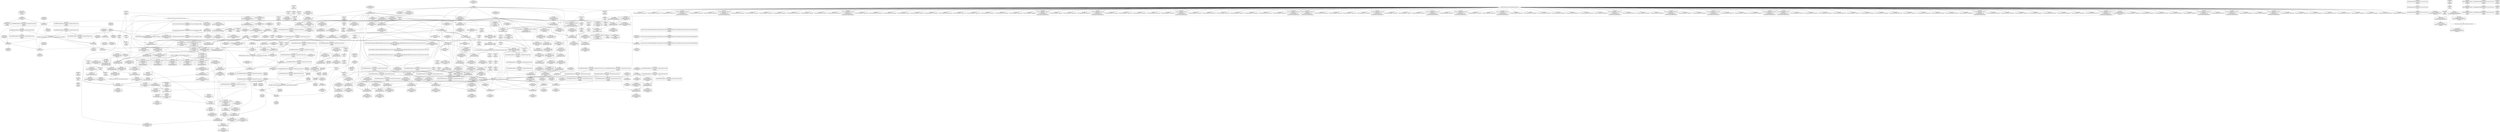 digraph {
	CE0x493ea80 [shape=record,shape=Mrecord,label="{CE0x493ea80|0:_i32,_4:_i32,_8:_i32,_12:_i32,_:_CMRE_8,12_|*MultipleSource*|security/selinux/hooks.c,196|*LoadInst*|security/selinux/hooks.c,196|security/selinux/hooks.c,197}"]
	CE0x4970600 [shape=record,shape=Mrecord,label="{CE0x4970600|232:_%struct.super_block*,_:_CRE_313,314_}"]
	CE0x4965660 [shape=record,shape=Mrecord,label="{CE0x4965660|232:_%struct.super_block*,_:_CRE_88,89_}"]
	CE0x4966be0 [shape=record,shape=Mrecord,label="{CE0x4966be0|232:_%struct.super_block*,_:_CRE_56,64_|*MultipleSource*|security/selinux/hooks.c,2629|Function::selinux_sb_statfs&Arg::dentry::}"]
	CE0x5f84340 [shape=record,shape=Mrecord,label="{CE0x5f84340|selinux_sb_statfs:_land.lhs.true2}"]
	CE0x499eb70 [shape=record,shape=Mrecord,label="{CE0x499eb70|selinux_sb_statfs:_tmp23|security/selinux/hooks.c,2629|*SummSink*}"]
	CE0x49a0620 [shape=record,shape=Mrecord,label="{CE0x49a0620|cred_sid:_cred|Function::cred_sid&Arg::cred::|*SummSource*}"]
	CE0x491bc70 [shape=record,shape=Mrecord,label="{CE0x491bc70|i64*_getelementptr_inbounds_(_11_x_i64_,_11_x_i64_*___llvm_gcov_ctr202,_i64_0,_i64_8)|*Constant*}"]
	CE0x5ca94a0 [shape=record,shape=Mrecord,label="{CE0x5ca94a0|selinux_sb_statfs:_if.end|*SummSink*}"]
	CE0x4961250 [shape=record,shape=Mrecord,label="{CE0x4961250|0:_i8,_8:_%struct.dentry*,_24:_%struct.selinux_audit_data*,_:_SCMRE_0,1_|*MultipleSource*|security/selinux/hooks.c,2628|security/selinux/hooks.c, 2626}"]
	CE0x494b1e0 [shape=record,shape=Mrecord,label="{CE0x494b1e0|superblock_has_perm:_tmp1}"]
	CE0x4967b50 [shape=record,shape=Mrecord,label="{CE0x4967b50|232:_%struct.super_block*,_:_CRE_94,95_}"]
	CE0x493e560 [shape=record,shape=Mrecord,label="{CE0x493e560|i32_1|*Constant*}"]
	CE0x492ab90 [shape=record,shape=Mrecord,label="{CE0x492ab90|i64*_getelementptr_inbounds_(_11_x_i64_,_11_x_i64_*___llvm_gcov_ctr202,_i64_0,_i64_10)|*Constant*}"]
	CE0x49179d0 [shape=record,shape=Mrecord,label="{CE0x49179d0|selinux_sb_statfs:_tmp11|security/selinux/hooks.c,2625|*SummSource*}"]
	CE0x4948e90 [shape=record,shape=Mrecord,label="{CE0x4948e90|cred_sid:_tmp3}"]
	CE0x41c5170 [shape=record,shape=Mrecord,label="{CE0x41c5170|selinux_sb_statfs:_do.end|*SummSource*}"]
	CE0x4970740 [shape=record,shape=Mrecord,label="{CE0x4970740|232:_%struct.super_block*,_:_CRE_314,315_}"]
	CE0x49174c0 [shape=record,shape=Mrecord,label="{CE0x49174c0|selinux_sb_statfs:_tmp10|security/selinux/hooks.c,2625|*SummSource*}"]
	CE0x49207d0 [shape=record,shape=Mrecord,label="{CE0x49207d0|i64*_getelementptr_inbounds_(_11_x_i64_,_11_x_i64_*___llvm_gcov_ctr202,_i64_0,_i64_1)|*Constant*|*SummSink*}"]
	CE0x4981470 [shape=record,shape=Mrecord,label="{CE0x4981470|i16_5|*Constant*|*SummSink*}"]
	CE0x49b8f20 [shape=record,shape=Mrecord,label="{CE0x49b8f20|i32_22|*Constant*|*SummSink*}"]
	CE0x4969c60 [shape=record,shape=Mrecord,label="{CE0x4969c60|232:_%struct.super_block*,_:_CRE_164,165_}"]
	CE0x4966fc0 [shape=record,shape=Mrecord,label="{CE0x4966fc0|232:_%struct.super_block*,_:_CRE_72,80_|*MultipleSource*|security/selinux/hooks.c,2629|Function::selinux_sb_statfs&Arg::dentry::}"]
	CE0x4924bb0 [shape=record,shape=Mrecord,label="{CE0x4924bb0|selinux_sb_statfs:_tmp12|security/selinux/hooks.c,2625}"]
	CE0x5ca9430 [shape=record,shape=Mrecord,label="{CE0x5ca9430|selinux_sb_statfs:_if.end|*SummSource*}"]
	CE0x496b420 [shape=record,shape=Mrecord,label="{CE0x496b420|232:_%struct.super_block*,_:_CRE_183,184_}"]
	CE0x49263b0 [shape=record,shape=Mrecord,label="{CE0x49263b0|selinux_sb_statfs:_tmp5|security/selinux/hooks.c,2625}"]
	CE0x49456f0 [shape=record,shape=Mrecord,label="{CE0x49456f0|GLOBAL:_current_task|Global_var:current_task|*SummSource*}"]
	CE0x49c1650 [shape=record,shape=Mrecord,label="{CE0x49c1650|superblock_has_perm:_tmp6|security/selinux/hooks.c,1866}"]
	CE0x492b300 [shape=record,shape=Mrecord,label="{CE0x492b300|get_current:_entry}"]
	CE0x49b5ce0 [shape=record,shape=Mrecord,label="{CE0x49b5ce0|i64*_getelementptr_inbounds_(_2_x_i64_,_2_x_i64_*___llvm_gcov_ctr98,_i64_0,_i64_1)|*Constant*}"]
	CE0x4969da0 [shape=record,shape=Mrecord,label="{CE0x4969da0|232:_%struct.super_block*,_:_CRE_165,166_}"]
	CE0x496cd20 [shape=record,shape=Mrecord,label="{CE0x496cd20|232:_%struct.super_block*,_:_CRE_203,204_}"]
	CE0x49a05b0 [shape=record,shape=Mrecord,label="{CE0x49a05b0|cred_sid:_cred|Function::cred_sid&Arg::cred::}"]
	CE0x49b84b0 [shape=record,shape=Mrecord,label="{CE0x49b84b0|superblock_has_perm:_sb|Function::superblock_has_perm&Arg::sb::}"]
	CE0x49bad60 [shape=record,shape=Mrecord,label="{CE0x49bad60|i64*_getelementptr_inbounds_(_2_x_i64_,_2_x_i64_*___llvm_gcov_ctr151,_i64_0,_i64_0)|*Constant*|*SummSink*}"]
	CE0x4927e40 [shape=record,shape=Mrecord,label="{CE0x4927e40|cred_sid:_tmp}"]
	CE0x492d830 [shape=record,shape=Mrecord,label="{CE0x492d830|i8*_getelementptr_inbounds_(_45_x_i8_,_45_x_i8_*_.str12,_i32_0,_i32_0)|*Constant*|*SummSource*}"]
	CE0x492a4d0 [shape=record,shape=Mrecord,label="{CE0x492a4d0|i8_1|*Constant*|*SummSink*}"]
	CE0x49b0a00 [shape=record,shape=Mrecord,label="{CE0x49b0a00|superblock_has_perm:_sid1|security/selinux/hooks.c,1866|*SummSource*}"]
	CE0x492c300 [shape=record,shape=Mrecord,label="{CE0x492c300|selinux_sb_statfs:_tmp15|security/selinux/hooks.c,2625|*SummSink*}"]
	CE0x49ba180 [shape=record,shape=Mrecord,label="{CE0x49ba180|cred_sid:_sid|security/selinux/hooks.c,197|*SummSource*}"]
	CE0x49b69a0 [shape=record,shape=Mrecord,label="{CE0x49b69a0|selinux_sb_statfs:_d_sb7|security/selinux/hooks.c,2630}"]
	CE0x491fe10 [shape=record,shape=Mrecord,label="{CE0x491fe10|i64_1|*Constant*}"]
	CE0x4945600 [shape=record,shape=Mrecord,label="{CE0x4945600|get_current:_tmp4|./arch/x86/include/asm/current.h,14|*SummSink*}"]
	CE0x4968750 [shape=record,shape=Mrecord,label="{CE0x4968750|232:_%struct.super_block*,_:_CRE_147,148_}"]
	CE0x491b8e0 [shape=record,shape=Mrecord,label="{CE0x491b8e0|superblock_has_perm:_bb}"]
	CE0x49b9310 [shape=record,shape=Mrecord,label="{CE0x49b9310|cred_sid:_security|security/selinux/hooks.c,196|*SummSink*}"]
	CE0x492bab0 [shape=record,shape=Mrecord,label="{CE0x492bab0|232:_%struct.super_block*,_:_CRE_155,156_}"]
	CE0x4960a90 [shape=record,shape=Mrecord,label="{CE0x4960a90|selinux_sb_statfs:_tmp21|security/selinux/hooks.c,2625|*SummSource*}"]
	CE0x4948f00 [shape=record,shape=Mrecord,label="{CE0x4948f00|cred_sid:_tmp3|*SummSource*}"]
	CE0x491f020 [shape=record,shape=Mrecord,label="{CE0x491f020|selinux_sb_statfs:_call|security/selinux/hooks.c,2625}"]
	CE0x49305f0 [shape=record,shape=Mrecord,label="{CE0x49305f0|selinux_sb_statfs:_tmp17|security/selinux/hooks.c,2625|*SummSink*}"]
	CE0x4944de0 [shape=record,shape=Mrecord,label="{CE0x4944de0|cred_sid:_tmp|*SummSink*}"]
	CE0x49b6550 [shape=record,shape=Mrecord,label="{CE0x49b6550|selinux_sb_statfs:_dentry6|security/selinux/hooks.c,2629|*SummSink*}"]
	CE0x493e9f0 [shape=record,shape=Mrecord,label="{CE0x493e9f0|0:_i32,_4:_i32,_8:_i32,_12:_i32,_:_CMRE_4,8_|*MultipleSource*|security/selinux/hooks.c,196|*LoadInst*|security/selinux/hooks.c,196|security/selinux/hooks.c,197}"]
	CE0x49c18c0 [shape=record,shape=Mrecord,label="{CE0x49c18c0|avc_has_perm:_auditdata|Function::avc_has_perm&Arg::auditdata::}"]
	CE0x4966060 [shape=record,shape=Mrecord,label="{CE0x4966060|232:_%struct.super_block*,_:_CRE_0,4_|*MultipleSource*|security/selinux/hooks.c,2629|Function::selinux_sb_statfs&Arg::dentry::}"]
	CE0x496e760 [shape=record,shape=Mrecord,label="{CE0x496e760|232:_%struct.super_block*,_:_CRE_304,305_}"]
	CE0x4946100 [shape=record,shape=Mrecord,label="{CE0x4946100|superblock_has_perm:_tmp2}"]
	CE0x49493b0 [shape=record,shape=Mrecord,label="{CE0x49493b0|_call_void_mcount()_#3|*SummSink*}"]
	CE0x496bba0 [shape=record,shape=Mrecord,label="{CE0x496bba0|232:_%struct.super_block*,_:_CRE_189,190_}"]
	CE0x4960560 [shape=record,shape=Mrecord,label="{CE0x4960560|selinux_sb_statfs:_cred4|security/selinux/hooks.c,2625|*SummSink*}"]
	CE0x49818d0 [shape=record,shape=Mrecord,label="{CE0x49818d0|_ret_i32_%retval.0,_!dbg_!27728|security/selinux/avc.c,775}"]
	CE0x495fec0 [shape=record,shape=Mrecord,label="{CE0x495fec0|_ret_%struct.task_struct*_%tmp4,_!dbg_!27714|./arch/x86/include/asm/current.h,14}"]
	CE0x4926c30 [shape=record,shape=Mrecord,label="{CE0x4926c30|selinux_sb_statfs:_tmp4|security/selinux/hooks.c,2625|*SummSource*}"]
	CE0x499ed60 [shape=record,shape=Mrecord,label="{CE0x499ed60|selinux_sb_statfs:_u|security/selinux/hooks.c,2629|*SummSource*}"]
	CE0x49ae5b0 [shape=record,shape=Mrecord,label="{CE0x49ae5b0|i64*_getelementptr_inbounds_(_2_x_i64_,_2_x_i64_*___llvm_gcov_ctr98,_i64_0,_i64_0)|*Constant*}"]
	CE0x4965290 [shape=record,shape=Mrecord,label="{CE0x4965290|232:_%struct.super_block*,_:_CRE_152,153_}"]
	CE0x49b5f30 [shape=record,shape=Mrecord,label="{CE0x49b5f30|selinux_sb_statfs:_u|security/selinux/hooks.c,2629|*SummSink*}"]
	CE0x49819b0 [shape=record,shape=Mrecord,label="{CE0x49819b0|avc_has_perm:_requested|Function::avc_has_perm&Arg::requested::}"]
	CE0x49b9930 [shape=record,shape=Mrecord,label="{CE0x49b9930|cred_sid:_tmp4|*LoadInst*|security/selinux/hooks.c,196|*SummSink*}"]
	CE0x4964c20 [shape=record,shape=Mrecord,label="{CE0x4964c20|232:_%struct.super_block*,_:_CRE_150,151_}"]
	CE0x4945cc0 [shape=record,shape=Mrecord,label="{CE0x4945cc0|i64*_getelementptr_inbounds_(_11_x_i64_,_11_x_i64_*___llvm_gcov_ctr202,_i64_0,_i64_1)|*Constant*}"]
	CE0x49a5090 [shape=record,shape=Mrecord,label="{CE0x49a5090|_ret_i32_%call8,_!dbg_!27749|security/selinux/hooks.c,2630|*SummSink*}"]
	CE0x49a2750 [shape=record,shape=Mrecord,label="{CE0x49a2750|i32_0|*Constant*}"]
	CE0x4933110 [shape=record,shape=Mrecord,label="{CE0x4933110|i64*_getelementptr_inbounds_(_11_x_i64_,_11_x_i64_*___llvm_gcov_ctr202,_i64_0,_i64_0)|*Constant*}"]
	CE0x49312b0 [shape=record,shape=Mrecord,label="{CE0x49312b0|COLLAPSED:_GCMRE___llvm_gcov_ctr151_internal_global_2_x_i64_zeroinitializer:_elem_0:default:}"]
	CE0x49b9120 [shape=record,shape=Mrecord,label="{CE0x49b9120|cred_sid:_security|security/selinux/hooks.c,196}"]
	CE0x496e4e0 [shape=record,shape=Mrecord,label="{CE0x496e4e0|232:_%struct.super_block*,_:_CRE_222,223_}"]
	CE0x496aca0 [shape=record,shape=Mrecord,label="{CE0x496aca0|232:_%struct.super_block*,_:_CRE_177,178_}"]
	CE0x4968560 [shape=record,shape=Mrecord,label="{CE0x4968560|232:_%struct.super_block*,_:_CRE_146,147_}"]
	CE0x495f580 [shape=record,shape=Mrecord,label="{CE0x495f580|GLOBAL:_get_current|*Constant*|*SummSource*}"]
	CE0x492a0d0 [shape=record,shape=Mrecord,label="{CE0x492a0d0|selinux_sb_statfs:_tmp16|security/selinux/hooks.c,2625|*SummSink*}"]
	CE0x49a3790 [shape=record,shape=Mrecord,label="{CE0x49a3790|superblock_has_perm:_tmp2|*SummSink*}"]
	CE0x4944770 [shape=record,shape=Mrecord,label="{CE0x4944770|cred_sid:_entry|*SummSink*}"]
	CE0x49c02e0 [shape=record,shape=Mrecord,label="{CE0x49c02e0|superblock_has_perm:_tmp4|*LoadInst*|security/selinux/hooks.c,1865}"]
	CE0x4960270 [shape=record,shape=Mrecord,label="{CE0x4960270|i32_78|*Constant*}"]
	CE0x4927f20 [shape=record,shape=Mrecord,label="{CE0x4927f20|cred_sid:_tmp|*SummSource*}"]
	CE0x496e8a0 [shape=record,shape=Mrecord,label="{CE0x496e8a0|232:_%struct.super_block*,_:_CRE_224,232_|*MultipleSource*|security/selinux/hooks.c,2629|Function::selinux_sb_statfs&Arg::dentry::}"]
	CE0x492b180 [shape=record,shape=Mrecord,label="{CE0x492b180|selinux_sb_statfs:_tmp19|security/selinux/hooks.c,2625|*SummSink*}"]
	CE0x4967f10 [shape=record,shape=Mrecord,label="{CE0x4967f10|232:_%struct.super_block*,_:_CRE_96,104_|*MultipleSource*|security/selinux/hooks.c,2629|Function::selinux_sb_statfs&Arg::dentry::}"]
	CE0x49b58b0 [shape=record,shape=Mrecord,label="{CE0x49b58b0|superblock_has_perm:_tmp3|*SummSource*}"]
	CE0x55d57f0 [shape=record,shape=Mrecord,label="{CE0x55d57f0|_call_void_mcount()_#3|*SummSource*}"]
	CE0x496d4a0 [shape=record,shape=Mrecord,label="{CE0x496d4a0|232:_%struct.super_block*,_:_CRE_209,210_}"]
	CE0x492d8e0 [shape=record,shape=Mrecord,label="{CE0x492d8e0|i8*_getelementptr_inbounds_(_45_x_i8_,_45_x_i8_*_.str12,_i32_0,_i32_0)|*Constant*|*SummSink*}"]
	CE0x4941330 [shape=record,shape=Mrecord,label="{CE0x4941330|i64*_getelementptr_inbounds_(_2_x_i64_,_2_x_i64_*___llvm_gcov_ctr131,_i64_0,_i64_1)|*Constant*}"]
	CE0x49b5d80 [shape=record,shape=Mrecord,label="{CE0x49b5d80|i64*_getelementptr_inbounds_(_2_x_i64_,_2_x_i64_*___llvm_gcov_ctr98,_i64_0,_i64_1)|*Constant*|*SummSource*}"]
	CE0x4933400 [shape=record,shape=Mrecord,label="{CE0x4933400|selinux_sb_statfs:_ad|security/selinux/hooks.c, 2626|*SummSink*}"]
	CE0x4981b20 [shape=record,shape=Mrecord,label="{CE0x4981b20|avc_has_perm:_requested|Function::avc_has_perm&Arg::requested::|*SummSource*}"]
	CE0x4910710 [shape=record,shape=Mrecord,label="{CE0x4910710|i64_4|*Constant*}"]
	CE0x496d9a0 [shape=record,shape=Mrecord,label="{CE0x496d9a0|232:_%struct.super_block*,_:_CRE_213,214_}"]
	CE0x4970380 [shape=record,shape=Mrecord,label="{CE0x4970380|232:_%struct.super_block*,_:_CRE_311,312_}"]
	CE0x492b4a0 [shape=record,shape=Mrecord,label="{CE0x492b4a0|selinux_sb_statfs:_tmp20|security/selinux/hooks.c,2625}"]
	CE0x4919c60 [shape=record,shape=Mrecord,label="{CE0x4919c60|selinux_sb_statfs:_tmp13|security/selinux/hooks.c,2625|*SummSource*}"]
	CE0x4960dd0 [shape=record,shape=Mrecord,label="{CE0x4960dd0|selinux_sb_statfs:_tmp21|security/selinux/hooks.c,2625|*SummSink*}"]
	CE0x49ba070 [shape=record,shape=Mrecord,label="{CE0x49ba070|cred_sid:_tmp5|security/selinux/hooks.c,196|*SummSink*}"]
	CE0x4913020 [shape=record,shape=Mrecord,label="{CE0x4913020|selinux_sb_statfs:_tobool1|security/selinux/hooks.c,2625|*SummSource*}"]
	CE0x491a6c0 [shape=record,shape=Mrecord,label="{CE0x491a6c0|superblock_has_perm:_tmp1|*SummSink*}"]
	CE0x4932f90 [shape=record,shape=Mrecord,label="{CE0x4932f90|selinux_sb_statfs:_tmp7|security/selinux/hooks.c,2625|*SummSource*}"]
	CE0x49b74d0 [shape=record,shape=Mrecord,label="{CE0x49b74d0|selinux_sb_statfs:_call8|security/selinux/hooks.c,2630}"]
	CE0x496c1e0 [shape=record,shape=Mrecord,label="{CE0x496c1e0|232:_%struct.super_block*,_:_CRE_194,195_}"]
	CE0x49239f0 [shape=record,shape=Mrecord,label="{CE0x49239f0|selinux_sb_statfs:_tobool|security/selinux/hooks.c,2625}"]
	CE0x49309a0 [shape=record,shape=Mrecord,label="{CE0x49309a0|selinux_sb_statfs:_tmp18|security/selinux/hooks.c,2625|*SummSource*}"]
	CE0x4913f40 [shape=record,shape=Mrecord,label="{CE0x4913f40|selinux_sb_statfs:_entry|*SummSink*}"]
	CE0x4922d50 [shape=record,shape=Mrecord,label="{CE0x4922d50|selinux_sb_statfs:_tmp8|security/selinux/hooks.c,2625|*SummSource*}"]
	CE0x49b9870 [shape=record,shape=Mrecord,label="{CE0x49b9870|cred_sid:_tmp4|*LoadInst*|security/selinux/hooks.c,196|*SummSource*}"]
	CE0x4965ff0 [shape=record,shape=Mrecord,label="{CE0x4965ff0|232:_%struct.super_block*,_:_CRE_16,24_|*MultipleSource*|security/selinux/hooks.c,2629|Function::selinux_sb_statfs&Arg::dentry::}"]
	CE0x4969b20 [shape=record,shape=Mrecord,label="{CE0x4969b20|232:_%struct.super_block*,_:_CRE_163,164_}"]
	CE0x49673a0 [shape=record,shape=Mrecord,label="{CE0x49673a0|232:_%struct.super_block*,_:_CRE_89,90_}"]
	CE0x492bbf0 [shape=record,shape=Mrecord,label="{CE0x492bbf0|232:_%struct.super_block*,_:_CRE_156,157_}"]
	CE0x4961340 [shape=record,shape=Mrecord,label="{CE0x4961340|selinux_sb_statfs:_type|security/selinux/hooks.c,2628}"]
	CE0x49ba1f0 [shape=record,shape=Mrecord,label="{CE0x49ba1f0|cred_sid:_sid|security/selinux/hooks.c,197}"]
	CE0x4930860 [shape=record,shape=Mrecord,label="{CE0x4930860|selinux_sb_statfs:_tmp18|security/selinux/hooks.c,2625}"]
	CE0x4924e60 [shape=record,shape=Mrecord,label="{CE0x4924e60|selinux_sb_statfs:_tmp12|security/selinux/hooks.c,2625|*SummSink*}"]
	CE0x4960390 [shape=record,shape=Mrecord,label="{CE0x4960390|i32_78|*Constant*|*SummSource*}"]
	CE0x49a43a0 [shape=record,shape=Mrecord,label="{CE0x49a43a0|superblock_has_perm:_call|security/selinux/hooks.c,1863|*SummSink*}"]
	CE0x49681e0 [shape=record,shape=Mrecord,label="{CE0x49681e0|232:_%struct.super_block*,_:_CRE_112,144_|*MultipleSource*|security/selinux/hooks.c,2629|Function::selinux_sb_statfs&Arg::dentry::}"]
	CE0x4944430 [shape=record,shape=Mrecord,label="{CE0x4944430|GLOBAL:_cred_sid|*Constant*|*SummSink*}"]
	CE0x4919bf0 [shape=record,shape=Mrecord,label="{CE0x4919bf0|selinux_sb_statfs:_tmp13|security/selinux/hooks.c,2625}"]
	CE0x49421f0 [shape=record,shape=Mrecord,label="{CE0x49421f0|superblock_has_perm:_tmp|*SummSink*}"]
	CE0x49200a0 [shape=record,shape=Mrecord,label="{CE0x49200a0|i64_1|*Constant*|*SummSink*}"]
	CE0x4929b40 [shape=record,shape=Mrecord,label="{CE0x4929b40|i64*_getelementptr_inbounds_(_11_x_i64_,_11_x_i64_*___llvm_gcov_ctr202,_i64_0,_i64_8)|*Constant*|*SummSource*}"]
	CE0x49416a0 [shape=record,shape=Mrecord,label="{CE0x49416a0|_call_void_mcount()_#3|*SummSink*}"]
	CE0x496fc10 [shape=record,shape=Mrecord,label="{CE0x496fc10|selinux_sb_statfs:_s_root|security/selinux/hooks.c,2629|*SummSink*}"]
	CE0x493f130 [shape=record,shape=Mrecord,label="{CE0x493f130|cred_sid:_tmp6|security/selinux/hooks.c,197}"]
	CE0x4920900 [shape=record,shape=Mrecord,label="{CE0x4920900|selinux_sb_statfs:_tmp2}"]
	CE0x49c1d50 [shape=record,shape=Mrecord,label="{CE0x49c1d50|_ret_i32_%retval.0,_!dbg_!27728|security/selinux/avc.c,775|*SummSource*}"]
	CE0x4944e70 [shape=record,shape=Mrecord,label="{CE0x4944e70|i64*_getelementptr_inbounds_(_2_x_i64_,_2_x_i64_*___llvm_gcov_ctr131,_i64_0,_i64_1)|*Constant*|*SummSink*}"]
	CE0x4969ee0 [shape=record,shape=Mrecord,label="{CE0x4969ee0|232:_%struct.super_block*,_:_CRE_166,167_}"]
	CE0x4960320 [shape=record,shape=Mrecord,label="{CE0x4960320|i32_78|*Constant*|*SummSink*}"]
	CE0x491f0c0 [shape=record,shape=Mrecord,label="{CE0x491f0c0|selinux_sb_statfs:_call|security/selinux/hooks.c,2625|*SummSource*}"]
	CE0x499d0f0 [shape=record,shape=Mrecord,label="{CE0x499d0f0|selinux_sb_statfs:_u|security/selinux/hooks.c,2629}"]
	CE0x49238e0 [shape=record,shape=Mrecord,label="{CE0x49238e0|i64_2|*Constant*}"]
	CE0x4932ab0 [shape=record,shape=Mrecord,label="{CE0x4932ab0|selinux_sb_statfs:_tmp6|security/selinux/hooks.c,2625|*SummSource*}"]
	CE0x495e680 [shape=record,shape=Mrecord,label="{CE0x495e680|_ret_i32_%tmp6,_!dbg_!27716|security/selinux/hooks.c,197|*SummSink*}"]
	CE0x494a340 [shape=record,shape=Mrecord,label="{CE0x494a340|_call_void_lockdep_rcu_suspicious(i8*_getelementptr_inbounds_(_25_x_i8_,_25_x_i8_*_.str3,_i32_0,_i32_0),_i32_2625,_i8*_getelementptr_inbounds_(_45_x_i8_,_45_x_i8_*_.str12,_i32_0,_i32_0))_#10,_!dbg_!27728|security/selinux/hooks.c,2625|*SummSource*}"]
	CE0x496eef0 [shape=record,shape=Mrecord,label="{CE0x496eef0|232:_%struct.super_block*,_:_CRE_256,264_|*MultipleSource*|security/selinux/hooks.c,2629|Function::selinux_sb_statfs&Arg::dentry::}"]
	CE0x49655f0 [shape=record,shape=Mrecord,label="{CE0x49655f0|selinux_sb_statfs:_dentry|Function::selinux_sb_statfs&Arg::dentry::|*SummSink*}"]
	CE0x496d360 [shape=record,shape=Mrecord,label="{CE0x496d360|232:_%struct.super_block*,_:_CRE_208,209_}"]
	CE0x49704c0 [shape=record,shape=Mrecord,label="{CE0x49704c0|232:_%struct.super_block*,_:_CRE_312,313_}"]
	CE0x49b81a0 [shape=record,shape=Mrecord,label="{CE0x49b81a0|superblock_has_perm:_cred|Function::superblock_has_perm&Arg::cred::|*SummSource*}"]
	CE0x49324d0 [shape=record,shape=Mrecord,label="{CE0x49324d0|get_current:_tmp3|*SummSource*}"]
	CE0x494a9d0 [shape=record,shape=Mrecord,label="{CE0x494a9d0|GLOBAL:_lockdep_rcu_suspicious|*Constant*}"]
	CE0x4966dd0 [shape=record,shape=Mrecord,label="{CE0x4966dd0|232:_%struct.super_block*,_:_CRE_64,72_|*MultipleSource*|security/selinux/hooks.c,2629|Function::selinux_sb_statfs&Arg::dentry::}"]
	CE0x496dea0 [shape=record,shape=Mrecord,label="{CE0x496dea0|232:_%struct.super_block*,_:_CRE_217,218_}"]
	CE0x49b7130 [shape=record,shape=Mrecord,label="{CE0x49b7130|selinux_sb_statfs:_call8|security/selinux/hooks.c,2630|*SummSink*}"]
	CE0x493f400 [shape=record,shape=Mrecord,label="{CE0x493f400|cred_sid:_tmp6|security/selinux/hooks.c,197|*SummSink*}"]
	CE0x49a3f60 [shape=record,shape=Mrecord,label="{CE0x49a3f60|_call_void_mcount()_#3|*SummSink*}"]
	CE0x496fc80 [shape=record,shape=Mrecord,label="{CE0x496fc80|232:_%struct.super_block*,_:_CRE_306,307_}"]
	CE0x49b0450 [shape=record,shape=Mrecord,label="{CE0x49b0450|superblock_has_perm:_tmp5|security/selinux/hooks.c,1865|*SummSource*}"]
	CE0x494c1a0 [shape=record,shape=Mrecord,label="{CE0x494c1a0|GLOBAL:___llvm_gcov_ctr202|Global_var:__llvm_gcov_ctr202|*SummSink*}"]
	CE0x49132a0 [shape=record,shape=Mrecord,label="{CE0x49132a0|selinux_sb_statfs:_tmp9|security/selinux/hooks.c,2625|*SummSink*}"]
	CE0x495fe20 [shape=record,shape=Mrecord,label="{CE0x495fe20|_ret_%struct.task_struct*_%tmp4,_!dbg_!27714|./arch/x86/include/asm/current.h,14|*SummSource*}"]
	CE0x49b0f00 [shape=record,shape=Mrecord,label="{CE0x49b0f00|8:_i32,_:_CRE_8,12_|*MultipleSource*|*LoadInst*|security/selinux/hooks.c,1865|security/selinux/hooks.c,1865|security/selinux/hooks.c,1866}"]
	CE0x4916d10 [shape=record,shape=Mrecord,label="{CE0x4916d10|selinux_sb_statfs:_tmp2|*SummSink*}"]
	CE0x4928ae0 [shape=record,shape=Mrecord,label="{CE0x4928ae0|selinux_sb_statfs:_tmp10|security/selinux/hooks.c,2625}"]
	CE0x49454a0 [shape=record,shape=Mrecord,label="{CE0x49454a0|i32_0|*Constant*|*SummSource*}"]
	CE0x4965510 [shape=record,shape=Mrecord,label="{CE0x4965510|232:_%struct.super_block*,_:_CRE_154,155_}"]
	CE0x49103a0 [shape=record,shape=Mrecord,label="{CE0x49103a0|i64_5|*Constant*|*SummSource*}"]
	CE0x49b0130 [shape=record,shape=Mrecord,label="{CE0x49b0130|i32_1|*Constant*}"]
	CE0x4916ea0 [shape=record,shape=Mrecord,label="{CE0x4916ea0|i32_0|*Constant*}"]
	CE0x492ff30 [shape=record,shape=Mrecord,label="{CE0x492ff30|GLOBAL:_get_current|*Constant*}"]
	CE0x4961570 [shape=record,shape=Mrecord,label="{CE0x4961570|selinux_sb_statfs:_type|security/selinux/hooks.c,2628|*SummSource*}"]
	CE0x49b8670 [shape=record,shape=Mrecord,label="{CE0x49b8670|superblock_has_perm:_sb|Function::superblock_has_perm&Arg::sb::|*SummSource*}"]
	CE0x49411d0 [shape=record,shape=Mrecord,label="{CE0x49411d0|cred_sid:_tmp1|*SummSink*}"]
	CE0x4970d80 [shape=record,shape=Mrecord,label="{CE0x4970d80|232:_%struct.super_block*,_:_CRE_319,320_}"]
	CE0x49256b0 [shape=record,shape=Mrecord,label="{CE0x49256b0|selinux_sb_statfs:_tmp|*SummSink*}"]
	CE0x49658c0 [shape=record,shape=Mrecord,label="{CE0x49658c0|i32_9|*Constant*|*SummSink*}"]
	CE0x4929080 [shape=record,shape=Mrecord,label="{CE0x4929080|i8*_getelementptr_inbounds_(_25_x_i8_,_25_x_i8_*_.str3,_i32_0,_i32_0)|*Constant*}"]
	CE0x4949f20 [shape=record,shape=Mrecord,label="{CE0x4949f20|i64_3|*Constant*|*SummSink*}"]
	CE0x495e410 [shape=record,shape=Mrecord,label="{CE0x495e410|_ret_i32_%tmp6,_!dbg_!27716|security/selinux/hooks.c,197}"]
	CE0x496d5e0 [shape=record,shape=Mrecord,label="{CE0x496d5e0|232:_%struct.super_block*,_:_CRE_210,211_}"]
	CE0x4944f50 [shape=record,shape=Mrecord,label="{CE0x4944f50|cred_sid:_tmp1}"]
	CE0x49699e0 [shape=record,shape=Mrecord,label="{CE0x49699e0|232:_%struct.super_block*,_:_CRE_162,163_}"]
	CE0x4910510 [shape=record,shape=Mrecord,label="{CE0x4910510|i64_5|*Constant*|*SummSink*}"]
	CE0x4917630 [shape=record,shape=Mrecord,label="{CE0x4917630|selinux_sb_statfs:_tmp10|security/selinux/hooks.c,2625|*SummSink*}"]
	CE0x4944510 [shape=record,shape=Mrecord,label="{CE0x4944510|i32_16|*Constant*|*SummSink*}"]
	CE0x49b7fc0 [shape=record,shape=Mrecord,label="{CE0x49b7fc0|i32_8|*Constant*}"]
	CE0x49323d0 [shape=record,shape=Mrecord,label="{CE0x49323d0|get_current:_tmp3}"]
	CE0x49b6830 [shape=record,shape=Mrecord,label="{CE0x49b6830|selinux_sb_statfs:_tmp24|*LoadInst*|security/selinux/hooks.c,2630}"]
	CE0x49c1f30 [shape=record,shape=Mrecord,label="{CE0x49c1f30|_ret_i32_%retval.0,_!dbg_!27728|security/selinux/avc.c,775|*SummSink*}"]
	CE0x4980a90 [shape=record,shape=Mrecord,label="{CE0x4980a90|avc_has_perm:_entry}"]
	CE0x49413a0 [shape=record,shape=Mrecord,label="{CE0x49413a0|i64*_getelementptr_inbounds_(_2_x_i64_,_2_x_i64_*___llvm_gcov_ctr131,_i64_0,_i64_1)|*Constant*|*SummSource*}"]
	CE0x49a2e40 [shape=record,shape=Mrecord,label="{CE0x49a2e40|superblock_has_perm:_s_security|security/selinux/hooks.c,1865|*SummSink*}"]
	CE0x49a4c70 [shape=record,shape=Mrecord,label="{CE0x49a4c70|superblock_has_perm:_ad|Function::superblock_has_perm&Arg::ad::}"]
	CE0x4923750 [shape=record,shape=Mrecord,label="{CE0x4923750|selinux_sb_statfs:_tobool|security/selinux/hooks.c,2625|*SummSource*}"]
	CE0x492be70 [shape=record,shape=Mrecord,label="{CE0x492be70|232:_%struct.super_block*,_:_CRE_158,159_}"]
	CE0x4968050 [shape=record,shape=Mrecord,label="{CE0x4968050|232:_%struct.super_block*,_:_CRE_104,112_|*MultipleSource*|security/selinux/hooks.c,2629|Function::selinux_sb_statfs&Arg::dentry::}"]
	CE0x494acf0 [shape=record,shape=Mrecord,label="{CE0x494acf0|GLOBAL:_lockdep_rcu_suspicious|*Constant*|*SummSink*}"]
	"CONST[source:0(mediator),value:2(dynamic)][purpose:{object}]"
	CE0x4931320 [shape=record,shape=Mrecord,label="{CE0x4931320|superblock_has_perm:_tmp|*SummSource*}"]
	CE0x496a660 [shape=record,shape=Mrecord,label="{CE0x496a660|232:_%struct.super_block*,_:_CRE_172,173_}"]
	CE0x4924230 [shape=record,shape=Mrecord,label="{CE0x4924230|COLLAPSED:_GCMRE___llvm_gcov_ctr98_internal_global_2_x_i64_zeroinitializer:_elem_0:default:}"]
	CE0x493ed50 [shape=record,shape=Mrecord,label="{CE0x493ed50|0:_i32,_4:_i32,_8:_i32,_12:_i32,_:_CMRE_12,16_|*MultipleSource*|security/selinux/hooks.c,196|*LoadInst*|security/selinux/hooks.c,196|security/selinux/hooks.c,197}"]
	CE0x5f84250 [shape=record,shape=Mrecord,label="{CE0x5f84250|selinux_sb_statfs:_do.end|*SummSink*}"]
	CE0x496a020 [shape=record,shape=Mrecord,label="{CE0x496a020|232:_%struct.super_block*,_:_CRE_167,168_}"]
	CE0x4970100 [shape=record,shape=Mrecord,label="{CE0x4970100|232:_%struct.super_block*,_:_CRE_309,310_}"]
	"CONST[source:0(mediator),value:0(static)][purpose:{operation}]"
	CE0x49211f0 [shape=record,shape=Mrecord,label="{CE0x49211f0|GLOBAL:_selinux_sb_statfs.__warned|Global_var:selinux_sb_statfs.__warned|*SummSource*}"]
	CE0x49b7b40 [shape=record,shape=Mrecord,label="{CE0x49b7b40|superblock_has_perm:_cred|Function::superblock_has_perm&Arg::cred::|*SummSink*}"]
	CE0x4913130 [shape=record,shape=Mrecord,label="{CE0x4913130|selinux_sb_statfs:_tobool1|security/selinux/hooks.c,2625|*SummSink*}"]
	CE0x49a4dd0 [shape=record,shape=Mrecord,label="{CE0x49a4dd0|superblock_has_perm:_ad|Function::superblock_has_perm&Arg::ad::|*SummSink*}"]
	CE0x49a2d70 [shape=record,shape=Mrecord,label="{CE0x49a2d70|superblock_has_perm:_s_security|security/selinux/hooks.c,1865|*SummSource*}"]
	CE0x49a5780 [shape=record,shape=Mrecord,label="{CE0x49a5780|superblock_has_perm:_tmp6|security/selinux/hooks.c,1866|*SummSink*}"]
	CE0x4920c60 [shape=record,shape=Mrecord,label="{CE0x4920c60|get_current:_tmp2|*SummSink*}"]
	CE0x492a390 [shape=record,shape=Mrecord,label="{CE0x492a390|i8_1|*Constant*|*SummSource*}"]
	CE0x496f8a0 [shape=record,shape=Mrecord,label="{CE0x496f8a0|232:_%struct.super_block*,_:_CRE_296,304_|*MultipleSource*|security/selinux/hooks.c,2629|Function::selinux_sb_statfs&Arg::dentry::}"]
	CE0x49815e0 [shape=record,shape=Mrecord,label="{CE0x49815e0|avc_has_perm:_tclass|Function::avc_has_perm&Arg::tclass::|*SummSource*}"]
	CE0x49709c0 [shape=record,shape=Mrecord,label="{CE0x49709c0|232:_%struct.super_block*,_:_CRE_316,317_}"]
	CE0x49178c0 [shape=record,shape=Mrecord,label="{CE0x49178c0|selinux_sb_statfs:_tmp11|security/selinux/hooks.c,2625}"]
	CE0x49c3bd0 [shape=record,shape=Mrecord,label="{CE0x49c3bd0|get_current:_tmp4|./arch/x86/include/asm/current.h,14|*SummSource*}"]
	CE0x49ae690 [shape=record,shape=Mrecord,label="{CE0x49ae690|superblock_has_perm:_perms|Function::superblock_has_perm&Arg::perms::|*SummSink*}"]
	CE0x49b9610 [shape=record,shape=Mrecord,label="{CE0x49b9610|COLLAPSED:_CMRE:_elem_0::|security/selinux/hooks.c,196}"]
	CE0x49b4e20 [shape=record,shape=Mrecord,label="{CE0x49b4e20|GLOBAL:_current_task|Global_var:current_task|*SummSink*}"]
	CE0x499ebe0 [shape=record,shape=Mrecord,label="{CE0x499ebe0|selinux_sb_statfs:_tmp23|security/selinux/hooks.c,2629|*SummSource*}"]
	CE0x496caa0 [shape=record,shape=Mrecord,label="{CE0x496caa0|232:_%struct.super_block*,_:_CRE_201,202_}"]
	CE0x495fab0 [shape=record,shape=Mrecord,label="{CE0x495fab0|get_current:_entry|*SummSource*}"]
	CE0x4932e60 [shape=record,shape=Mrecord,label="{CE0x4932e60|selinux_sb_statfs:_tmp7|security/selinux/hooks.c,2625}"]
	CE0x490fec0 [shape=record,shape=Mrecord,label="{CE0x490fec0|i64_0|*Constant*|*SummSink*}"]
	CE0x494ac20 [shape=record,shape=Mrecord,label="{CE0x494ac20|GLOBAL:_lockdep_rcu_suspicious|*Constant*|*SummSource*}"]
	CE0x65a4230 [shape=record,shape=Mrecord,label="{CE0x65a4230|selinux_sb_statfs:_tmp4|security/selinux/hooks.c,2625|*SummSink*}"]
	CE0x495ffd0 [shape=record,shape=Mrecord,label="{CE0x495ffd0|_ret_%struct.task_struct*_%tmp4,_!dbg_!27714|./arch/x86/include/asm/current.h,14|*SummSink*}"]
	CE0x49a1f10 [shape=record,shape=Mrecord,label="{CE0x49a1f10|%struct.task_struct*_(%struct.task_struct**)*_asm_movq_%gs:$_1:P_,$0_,_r,im,_dirflag_,_fpsr_,_flags_}"]
	CE0x492fd30 [shape=record,shape=Mrecord,label="{CE0x492fd30|i64*_getelementptr_inbounds_(_11_x_i64_,_11_x_i64_*___llvm_gcov_ctr202,_i64_0,_i64_9)|*Constant*|*SummSource*}"]
	CE0x4933320 [shape=record,shape=Mrecord,label="{CE0x4933320|selinux_sb_statfs:_ad|security/selinux/hooks.c, 2626}"]
	CE0x4932c20 [shape=record,shape=Mrecord,label="{CE0x4932c20|selinux_sb_statfs:_tmp6|security/selinux/hooks.c,2625|*SummSink*}"]
	CE0x49604f0 [shape=record,shape=Mrecord,label="{CE0x49604f0|COLLAPSED:_GCMRE_current_task_external_global_%struct.task_struct*:_elem_0::|security/selinux/hooks.c,2625}"]
	CE0x49ae430 [shape=record,shape=Mrecord,label="{CE0x49ae430|_ret_i32_%call2,_!dbg_!27722|security/selinux/hooks.c,1866|*SummSink*}"]
	CE0x496eb70 [shape=record,shape=Mrecord,label="{CE0x496eb70|232:_%struct.super_block*,_:_CRE_240,248_|*MultipleSource*|security/selinux/hooks.c,2629|Function::selinux_sb_statfs&Arg::dentry::}"]
	CE0x49816b0 [shape=record,shape=Mrecord,label="{CE0x49816b0|avc_has_perm:_tclass|Function::avc_has_perm&Arg::tclass::|*SummSink*}"]
	CE0x496ade0 [shape=record,shape=Mrecord,label="{CE0x496ade0|232:_%struct.super_block*,_:_CRE_178,179_}"]
	CE0x4949ba0 [shape=record,shape=Mrecord,label="{CE0x4949ba0|i8*_getelementptr_inbounds_(_25_x_i8_,_25_x_i8_*_.str3,_i32_0,_i32_0)|*Constant*|*SummSink*}"]
	CE0x491c380 [shape=record,shape=Mrecord,label="{CE0x491c380|i1_true|*Constant*|*SummSink*}"]
	CE0x49698a0 [shape=record,shape=Mrecord,label="{CE0x49698a0|232:_%struct.super_block*,_:_CRE_161,162_}"]
	CE0x4919e70 [shape=record,shape=Mrecord,label="{CE0x4919e70|selinux_sb_statfs:_tmp13|security/selinux/hooks.c,2625|*SummSink*}"]
	CE0x496dd60 [shape=record,shape=Mrecord,label="{CE0x496dd60|232:_%struct.super_block*,_:_CRE_216,217_}"]
	CE0x4948950 [shape=record,shape=Mrecord,label="{CE0x4948950|cred_sid:_tmp2|*SummSource*}"]
	"CONST[source:0(mediator),value:2(dynamic)][purpose:{subject}]"
	CE0x49a41f0 [shape=record,shape=Mrecord,label="{CE0x49a41f0|superblock_has_perm:_call|security/selinux/hooks.c,1863}"]
	CE0x496f2d0 [shape=record,shape=Mrecord,label="{CE0x496f2d0|232:_%struct.super_block*,_:_CRE_272,280_|*MultipleSource*|security/selinux/hooks.c,2629|Function::selinux_sb_statfs&Arg::dentry::}"]
	CE0x49669f0 [shape=record,shape=Mrecord,label="{CE0x49669f0|232:_%struct.super_block*,_:_CRE_48,52_|*MultipleSource*|security/selinux/hooks.c,2629|Function::selinux_sb_statfs&Arg::dentry::}"]
	CE0x496a7a0 [shape=record,shape=Mrecord,label="{CE0x496a7a0|232:_%struct.super_block*,_:_CRE_173,174_}"]
	CE0x496dc20 [shape=record,shape=Mrecord,label="{CE0x496dc20|232:_%struct.super_block*,_:_CRE_215,216_}"]
	CE0x49653d0 [shape=record,shape=Mrecord,label="{CE0x49653d0|232:_%struct.super_block*,_:_CRE_153,154_}"]
	CE0x49a5530 [shape=record,shape=Mrecord,label="{CE0x49a5530|get_current:_bb|*SummSource*}"]
	CE0x4928450 [shape=record,shape=Mrecord,label="{CE0x4928450|i64_4|*Constant*|*SummSink*}"]
	CE0x49811d0 [shape=record,shape=Mrecord,label="{CE0x49811d0|i16_5|*Constant*}"]
	CE0x49b5950 [shape=record,shape=Mrecord,label="{CE0x49b5950|superblock_has_perm:_tmp3|*SummSink*}"]
	CE0x495e570 [shape=record,shape=Mrecord,label="{CE0x495e570|_ret_i32_%tmp6,_!dbg_!27716|security/selinux/hooks.c,197|*SummSource*}"]
	CE0x49181d0 [shape=record,shape=Mrecord,label="{CE0x49181d0|COLLAPSED:_GCMRE___llvm_gcov_ctr202_internal_global_11_x_i64_zeroinitializer:_elem_0:default:}"]
	CE0x49c0650 [shape=record,shape=Mrecord,label="{CE0x49c0650|superblock_has_perm:_tmp4|*LoadInst*|security/selinux/hooks.c,1865|*SummSink*}"]
	CE0x49489c0 [shape=record,shape=Mrecord,label="{CE0x49489c0|cred_sid:_tmp2|*SummSink*}"]
	CE0x4941600 [shape=record,shape=Mrecord,label="{CE0x4941600|_call_void_mcount()_#3|*SummSource*}"]
	CE0x4911ba0 [shape=record,shape=Mrecord,label="{CE0x4911ba0|selinux_sb_statfs:_tmp1}"]
	CE0x4927eb0 [shape=record,shape=Mrecord,label="{CE0x4927eb0|COLLAPSED:_GCMRE___llvm_gcov_ctr131_internal_global_2_x_i64_zeroinitializer:_elem_0:default:}"]
	CE0x4929ef0 [shape=record,shape=Mrecord,label="{CE0x4929ef0|i8_1|*Constant*}"]
	CE0x49a2b60 [shape=record,shape=Mrecord,label="{CE0x49a2b60|i32_16|*Constant*|*SummSource*}"]
	CE0x496b2e0 [shape=record,shape=Mrecord,label="{CE0x496b2e0|232:_%struct.super_block*,_:_CRE_182,183_}"]
	CE0x49449d0 [shape=record,shape=Mrecord,label="{CE0x49449d0|i64_3|*Constant*}"]
	CE0x492c5a0 [shape=record,shape=Mrecord,label="{CE0x492c5a0|selinux_sb_statfs:_tmp16|security/selinux/hooks.c,2625}"]
	CE0x493f310 [shape=record,shape=Mrecord,label="{CE0x493f310|cred_sid:_tmp6|security/selinux/hooks.c,197|*SummSource*}"]
	CE0x49b5ba0 [shape=record,shape=Mrecord,label="{CE0x49b5ba0|_call_void_mcount()_#3}"]
	CE0x4944ee0 [shape=record,shape=Mrecord,label="{CE0x4944ee0|i64_1|*Constant*}"]
	CE0x496a8e0 [shape=record,shape=Mrecord,label="{CE0x496a8e0|232:_%struct.super_block*,_:_CRE_174,175_}"]
	CE0x4965d90 [shape=record,shape=Mrecord,label="{CE0x4965d90|selinux_sb_statfs:_d_sb|security/selinux/hooks.c,2629|*SummSource*}"]
	CE0x55d5920 [shape=record,shape=Mrecord,label="{CE0x55d5920|_call_void_mcount()_#3|*SummSink*}"]
	CE0x494a0c0 [shape=record,shape=Mrecord,label="{CE0x494a0c0|selinux_sb_statfs:_tmp4|security/selinux/hooks.c,2625}"]
	CE0x4933200 [shape=record,shape=Mrecord,label="{CE0x4933200|i64*_getelementptr_inbounds_(_11_x_i64_,_11_x_i64_*___llvm_gcov_ctr202,_i64_0,_i64_0)|*Constant*|*SummSource*}"]
	CE0x49a1fa0 [shape=record,shape=Mrecord,label="{CE0x49a1fa0|%struct.task_struct*_(%struct.task_struct**)*_asm_movq_%gs:$_1:P_,$0_,_r,im,_dirflag_,_fpsr_,_flags_|*SummSource*}"]
	CE0x493e600 [shape=record,shape=Mrecord,label="{CE0x493e600|i32_1|*Constant*|*SummSource*}"]
	CE0x49c1a10 [shape=record,shape=Mrecord,label="{CE0x49c1a10|avc_has_perm:_auditdata|Function::avc_has_perm&Arg::auditdata::|*SummSource*}"]
	CE0x4967dd0 [shape=record,shape=Mrecord,label="{CE0x4967dd0|232:_%struct.super_block*,_:_CRE_144,145_}"]
	CE0x496bf60 [shape=record,shape=Mrecord,label="{CE0x496bf60|232:_%struct.super_block*,_:_CRE_192,193_}"]
	CE0x49b7d90 [shape=record,shape=Mrecord,label="{CE0x49b7d90|superblock_has_perm:_entry|*SummSink*}"]
	CE0x4964d60 [shape=record,shape=Mrecord,label="{CE0x4964d60|232:_%struct.super_block*,_:_CRE_151,152_}"]
	CE0x49462a0 [shape=record,shape=Mrecord,label="{CE0x49462a0|selinux_sb_statfs:_tmp8|security/selinux/hooks.c,2625|*SummSink*}"]
	CE0x496ab60 [shape=record,shape=Mrecord,label="{CE0x496ab60|232:_%struct.super_block*,_:_CRE_176,177_}"]
	CE0x495ef20 [shape=record,shape=Mrecord,label="{CE0x495ef20|selinux_sb_statfs:_call3|security/selinux/hooks.c,2625}"]
	CE0x496c5a0 [shape=record,shape=Mrecord,label="{CE0x496c5a0|232:_%struct.super_block*,_:_CRE_197,198_}"]
	CE0x496c320 [shape=record,shape=Mrecord,label="{CE0x496c320|232:_%struct.super_block*,_:_CRE_195,196_}"]
	CE0x4944690 [shape=record,shape=Mrecord,label="{CE0x4944690|cred_sid:_entry|*SummSource*}"]
	CE0x496e120 [shape=record,shape=Mrecord,label="{CE0x496e120|232:_%struct.super_block*,_:_CRE_219,220_}"]
	CE0x4924160 [shape=record,shape=Mrecord,label="{CE0x4924160|selinux_sb_statfs:_land.lhs.true}"]
	CE0x496c820 [shape=record,shape=Mrecord,label="{CE0x496c820|232:_%struct.super_block*,_:_CRE_199,200_}"]
	CE0x49c20e0 [shape=record,shape=Mrecord,label="{CE0x49c20e0|i64*_getelementptr_inbounds_(_2_x_i64_,_2_x_i64_*___llvm_gcov_ctr131,_i64_0,_i64_0)|*Constant*|*SummSink*}"]
	CE0x495f690 [shape=record,shape=Mrecord,label="{CE0x495f690|GLOBAL:_get_current|*Constant*|*SummSink*}"]
	CE0x49b9be0 [shape=record,shape=Mrecord,label="{CE0x49b9be0|i32_1|*Constant*}"]
	CE0x499edd0 [shape=record,shape=Mrecord,label="{CE0x499edd0|selinux_sb_statfs:_dentry6|security/selinux/hooks.c,2629}"]
	CE0x49660f0 [shape=record,shape=Mrecord,label="{CE0x49660f0|232:_%struct.super_block*,_:_CRE_8,12_|*MultipleSource*|security/selinux/hooks.c,2629|Function::selinux_sb_statfs&Arg::dentry::}"]
	CE0x4926270 [shape=record,shape=Mrecord,label="{CE0x4926270|GLOBAL:_selinux_sb_statfs.__warned|Global_var:selinux_sb_statfs.__warned}"]
	CE0x492b940 [shape=record,shape=Mrecord,label="{CE0x492b940|selinux_sb_statfs:_tmp20|security/selinux/hooks.c,2625|*SummSink*}"]
	CE0x4924710 [shape=record,shape=Mrecord,label="{CE0x4924710|get_current:_tmp1}"]
	CE0x49a2980 [shape=record,shape=Mrecord,label="{CE0x49a2980|i32_16|*Constant*}"]
	CE0x4912fb0 [shape=record,shape=Mrecord,label="{CE0x4912fb0|i64_5|*Constant*}"]
	CE0x4924990 [shape=record,shape=Mrecord,label="{CE0x4924990|selinux_sb_statfs:_if.then|*SummSource*}"]
	CE0x4949d90 [shape=record,shape=Mrecord,label="{CE0x4949d90|i32_2625|*Constant*}"]
	CE0x4941560 [shape=record,shape=Mrecord,label="{CE0x4941560|_call_void_mcount()_#3}"]
	CE0x49c6590 [shape=record,shape=Mrecord,label="{CE0x49c6590|i64*_getelementptr_inbounds_(_2_x_i64_,_2_x_i64_*___llvm_gcov_ctr131,_i64_0,_i64_0)|*Constant*|*SummSource*}"]
	CE0x49a4f60 [shape=record,shape=Mrecord,label="{CE0x49a4f60|_ret_i32_%call8,_!dbg_!27749|security/selinux/hooks.c,2630|*SummSource*}"]
	CE0x49b9040 [shape=record,shape=Mrecord,label="{CE0x49b9040|i32_22|*Constant*|*SummSource*}"]
	CE0x496d860 [shape=record,shape=Mrecord,label="{CE0x496d860|232:_%struct.super_block*,_:_CRE_212,213_}"]
	CE0x4929f60 [shape=record,shape=Mrecord,label="{CE0x4929f60|selinux_sb_statfs:_tmp15|security/selinux/hooks.c,2625}"]
	CE0x496cfa0 [shape=record,shape=Mrecord,label="{CE0x496cfa0|232:_%struct.super_block*,_:_CRE_205,206_}"]
	CE0x491c240 [shape=record,shape=Mrecord,label="{CE0x491c240|i1_true|*Constant*|*SummSource*}"]
	CE0x49606e0 [shape=record,shape=Mrecord,label="{CE0x49606e0|selinux_sb_statfs:_cred4|security/selinux/hooks.c,2625}"]
	CE0x4931240 [shape=record,shape=Mrecord,label="{CE0x4931240|superblock_has_perm:_tmp}"]
	CE0x4926200 [shape=record,shape=Mrecord,label="{CE0x4926200|GLOBAL:___llvm_gcov_ctr202|Global_var:__llvm_gcov_ctr202|*SummSource*}"]
	CE0x491bf60 [shape=record,shape=Mrecord,label="{CE0x491bf60|selinux_sb_statfs:_tmp14|security/selinux/hooks.c,2625|*SummSink*}"]
	CE0x492fb60 [shape=record,shape=Mrecord,label="{CE0x492fb60|i64*_getelementptr_inbounds_(_11_x_i64_,_11_x_i64_*___llvm_gcov_ctr202,_i64_0,_i64_9)|*Constant*}"]
	CE0x49b8d60 [shape=record,shape=Mrecord,label="{CE0x49b8d60|superblock_has_perm:_perms|Function::superblock_has_perm&Arg::perms::|*SummSource*}"]
	CE0x496a2a0 [shape=record,shape=Mrecord,label="{CE0x496a2a0|232:_%struct.super_block*,_:_CRE_169,170_}"]
	CE0x494b7e0 [shape=record,shape=Mrecord,label="{CE0x494b7e0|i32_2625|*Constant*|*SummSink*}"]
	CE0x496e620 [shape=record,shape=Mrecord,label="{CE0x496e620|232:_%struct.super_block*,_:_CRE_223,224_}"]
	CE0x49611e0 [shape=record,shape=Mrecord,label="{CE0x49611e0|selinux_sb_statfs:_type|security/selinux/hooks.c,2628|*SummSink*}"]
	CE0x49b7c80 [shape=record,shape=Mrecord,label="{CE0x49b7c80|superblock_has_perm:_entry|*SummSource*}"]
	CE0x49a2c70 [shape=record,shape=Mrecord,label="{CE0x49a2c70|superblock_has_perm:_s_security|security/selinux/hooks.c,1865}"]
	CE0x49b9790 [shape=record,shape=Mrecord,label="{CE0x49b9790|cred_sid:_tmp4|*LoadInst*|security/selinux/hooks.c,196}"]
	CE0x496c460 [shape=record,shape=Mrecord,label="{CE0x496c460|232:_%struct.super_block*,_:_CRE_196,197_}"]
	CE0x49a4290 [shape=record,shape=Mrecord,label="{CE0x49a4290|superblock_has_perm:_call|security/selinux/hooks.c,1863|*SummSource*}"]
	CE0x49a2c00 [shape=record,shape=Mrecord,label="{CE0x49a2c00|superblock_has_perm:_tmp5|security/selinux/hooks.c,1865|*SummSink*}"]
	CE0x492bfb0 [shape=record,shape=Mrecord,label="{CE0x492bfb0|232:_%struct.super_block*,_:_CRE_159,160_}"]
	CE0x495fc10 [shape=record,shape=Mrecord,label="{CE0x495fc10|get_current:_entry|*SummSink*}"]
	CE0x491c4f0 [shape=record,shape=Mrecord,label="{CE0x491c4f0|i64*_getelementptr_inbounds_(_11_x_i64_,_11_x_i64_*___llvm_gcov_ctr202,_i64_0,_i64_8)|*Constant*|*SummSink*}"]
	CE0x4923470 [shape=record,shape=Mrecord,label="{CE0x4923470|i64*_getelementptr_inbounds_(_11_x_i64_,_11_x_i64_*___llvm_gcov_ctr202,_i64_0,_i64_0)|*Constant*|*SummSink*}"]
	CE0x4915c60 [shape=record,shape=Mrecord,label="{CE0x4915c60|selinux_sb_statfs:_tmp3}"]
	CE0x496b6a0 [shape=record,shape=Mrecord,label="{CE0x496b6a0|232:_%struct.super_block*,_:_CRE_185,186_}"]
	CE0x4920e50 [shape=record,shape=Mrecord,label="{CE0x4920e50|selinux_sb_statfs:_tmp7|security/selinux/hooks.c,2625|*SummSink*}"]
	CE0x493f040 [shape=record,shape=Mrecord,label="{CE0x493f040|0:_i32,_4:_i32,_8:_i32,_12:_i32,_:_CMRE_20,24_|*MultipleSource*|security/selinux/hooks.c,196|*LoadInst*|security/selinux/hooks.c,196|security/selinux/hooks.c,197}"]
	CE0x4923670 [shape=record,shape=Mrecord,label="{CE0x4923670|i32_0|*Constant*|*SummSink*}"]
	CE0x4961c30 [shape=record,shape=Mrecord,label="{CE0x4961c30|selinux_sb_statfs:_dentry|Function::selinux_sb_statfs&Arg::dentry::|*SummSource*}"]
	CE0x4964f60 [shape=record,shape=Mrecord,label="{CE0x4964f60|i32_9|*Constant*}"]
	CE0x491bdf0 [shape=record,shape=Mrecord,label="{CE0x491bdf0|selinux_sb_statfs:_tmp14|security/selinux/hooks.c,2625|*SummSource*}"]
	CE0x496af20 [shape=record,shape=Mrecord,label="{CE0x496af20|232:_%struct.super_block*,_:_CRE_179,180_}"]
	CE0x494b170 [shape=record,shape=Mrecord,label="{CE0x494b170|i64*_getelementptr_inbounds_(_2_x_i64_,_2_x_i64_*___llvm_gcov_ctr151,_i64_0,_i64_1)|*Constant*|*SummSink*}"]
	CE0x49227d0 [shape=record,shape=Mrecord,label="{CE0x49227d0|selinux_sb_statfs:_tmp6|security/selinux/hooks.c,2625}"]
	CE0x496f0e0 [shape=record,shape=Mrecord,label="{CE0x496f0e0|232:_%struct.super_block*,_:_CRE_264,272_|*MultipleSource*|security/selinux/hooks.c,2629|Function::selinux_sb_statfs&Arg::dentry::}"]
	CE0x496c6e0 [shape=record,shape=Mrecord,label="{CE0x496c6e0|232:_%struct.super_block*,_:_CRE_198,199_}"]
	CE0x4949270 [shape=record,shape=Mrecord,label="{CE0x4949270|_call_void_mcount()_#3}"]
	CE0x4970b00 [shape=record,shape=Mrecord,label="{CE0x4970b00|232:_%struct.super_block*,_:_CRE_317,318_}"]
	CE0x49b57b0 [shape=record,shape=Mrecord,label="{CE0x49b57b0|superblock_has_perm:_tmp3}"]
	CE0x49a5310 [shape=record,shape=Mrecord,label="{CE0x49a5310|get_current:_bb}"]
	CE0x49b6dd0 [shape=record,shape=Mrecord,label="{CE0x49b6dd0|selinux_sb_statfs:_d_sb7|security/selinux/hooks.c,2630|*SummSink*}"]
	CE0x496dae0 [shape=record,shape=Mrecord,label="{CE0x496dae0|232:_%struct.super_block*,_:_CRE_214,215_}"]
	CE0x4918160 [shape=record,shape=Mrecord,label="{CE0x4918160|selinux_sb_statfs:_tmp}"]
	CE0x49284f0 [shape=record,shape=Mrecord,label="{CE0x49284f0|i64*_getelementptr_inbounds_(_11_x_i64_,_11_x_i64_*___llvm_gcov_ctr202,_i64_0,_i64_6)|*Constant*}"]
	CE0x4923f20 [shape=record,shape=Mrecord,label="{CE0x4923f20|i32_1|*Constant*|*SummSink*}"]
	CE0x496b060 [shape=record,shape=Mrecord,label="{CE0x496b060|232:_%struct.super_block*,_:_CRE_180,181_}"]
	CE0x49c1850 [shape=record,shape=Mrecord,label="{CE0x49c1850|cred_sid:_bb}"]
	CE0x4921320 [shape=record,shape=Mrecord,label="{CE0x4921320|GLOBAL:_selinux_sb_statfs.__warned|Global_var:selinux_sb_statfs.__warned|*SummSink*}"]
	CE0x49b0230 [shape=record,shape=Mrecord,label="{CE0x49b0230|superblock_has_perm:_tmp5|security/selinux/hooks.c,1865}"]
	CE0x4944320 [shape=record,shape=Mrecord,label="{CE0x4944320|GLOBAL:_cred_sid|*Constant*|*SummSource*}"]
	CE0x49b8820 [shape=record,shape=Mrecord,label="{CE0x49b8820|superblock_has_perm:_sb|Function::superblock_has_perm&Arg::sb::|*SummSink*}"]
	CE0x4918240 [shape=record,shape=Mrecord,label="{CE0x4918240|selinux_sb_statfs:_tmp|*SummSource*}"]
	CE0x4948cd0 [shape=record,shape=Mrecord,label="{CE0x4948cd0|i32_0|*Constant*}"]
	CE0x4943dd0 [shape=record,shape=Mrecord,label="{CE0x4943dd0|i64*_getelementptr_inbounds_(_2_x_i64_,_2_x_i64_*___llvm_gcov_ctr98,_i64_0,_i64_0)|*Constant*|*SummSource*}"]
	CE0x492fec0 [shape=record,shape=Mrecord,label="{CE0x492fec0|i64*_getelementptr_inbounds_(_11_x_i64_,_11_x_i64_*___llvm_gcov_ctr202,_i64_0,_i64_9)|*Constant*|*SummSink*}"]
	CE0x4946170 [shape=record,shape=Mrecord,label="{CE0x4946170|superblock_has_perm:_tmp2|*SummSource*}"]
	CE0x491fe80 [shape=record,shape=Mrecord,label="{CE0x491fe80|i64_1|*Constant*|*SummSource*}"]
	CE0x49b6010 [shape=record,shape=Mrecord,label="{CE0x49b6010|selinux_sb_statfs:_d_sb7|security/selinux/hooks.c,2630|*SummSource*}"]
	CE0x49b78c0 [shape=record,shape=Mrecord,label="{CE0x49b78c0|GLOBAL:_superblock_has_perm|*Constant*|*SummSource*}"]
	CE0x497fe80 [shape=record,shape=Mrecord,label="{CE0x497fe80|avc_has_perm:_entry|*SummSink*}"]
	CE0x4940fb0 [shape=record,shape=Mrecord,label="{CE0x4940fb0|cred_sid:_tmp1|*SummSource*}"]
	CE0x4945790 [shape=record,shape=Mrecord,label="{CE0x4945790|GLOBAL:_current_task|Global_var:current_task}"]
	CE0x496d0e0 [shape=record,shape=Mrecord,label="{CE0x496d0e0|232:_%struct.super_block*,_:_CRE_206,207_}"]
	CE0x4980ec0 [shape=record,shape=Mrecord,label="{CE0x4980ec0|i32_(i32,_i32,_i16,_i32,_%struct.common_audit_data*)*_bitcast_(i32_(i32,_i32,_i16,_i32,_%struct.common_audit_data.495*)*_avc_has_perm_to_i32_(i32,_i32,_i16,_i32,_%struct.common_audit_data*)*)|*Constant*|*SummSink*}"]
	CE0x496f4c0 [shape=record,shape=Mrecord,label="{CE0x496f4c0|232:_%struct.super_block*,_:_CRE_280,288_|*MultipleSource*|security/selinux/hooks.c,2629|Function::selinux_sb_statfs&Arg::dentry::}"]
	CE0x49221a0 [shape=record,shape=Mrecord,label="{CE0x49221a0|selinux_sb_statfs:_bb}"]
	CE0x4980910 [shape=record,shape=Mrecord,label="{CE0x4980910|superblock_has_perm:_call2|security/selinux/hooks.c,1866|*SummSource*}"]
	CE0x4949fc0 [shape=record,shape=Mrecord,label="{CE0x4949fc0|i64_0|*Constant*}"]
	CE0x494a3f0 [shape=record,shape=Mrecord,label="{CE0x494a3f0|_call_void_lockdep_rcu_suspicious(i8*_getelementptr_inbounds_(_25_x_i8_,_25_x_i8_*_.str3,_i32_0,_i32_0),_i32_2625,_i8*_getelementptr_inbounds_(_45_x_i8_,_45_x_i8_*_.str12,_i32_0,_i32_0))_#10,_!dbg_!27728|security/selinux/hooks.c,2625|*SummSink*}"]
	CE0x49a3e50 [shape=record,shape=Mrecord,label="{CE0x49a3e50|_call_void_mcount()_#3|*SummSource*}"]
	CE0x496a520 [shape=record,shape=Mrecord,label="{CE0x496a520|232:_%struct.super_block*,_:_CRE_171,172_}"]
	CE0x4924340 [shape=record,shape=Mrecord,label="{CE0x4924340|selinux_sb_statfs:_if.then|*SummSink*}"]
	CE0x4930360 [shape=record,shape=Mrecord,label="{CE0x4930360|selinux_sb_statfs:_tmp17|security/selinux/hooks.c,2625|*SummSource*}"]
	CE0x4980450 [shape=record,shape=Mrecord,label="{CE0x4980450|avc_has_perm:_ssid|Function::avc_has_perm&Arg::ssid::|*SummSink*}"]
	CE0x496ed00 [shape=record,shape=Mrecord,label="{CE0x496ed00|232:_%struct.super_block*,_:_CRE_248,256_|*MultipleSource*|security/selinux/hooks.c,2629|Function::selinux_sb_statfs&Arg::dentry::}"]
	CE0x49246a0 [shape=record,shape=Mrecord,label="{CE0x49246a0|i64_1|*Constant*}"]
	CE0x495f060 [shape=record,shape=Mrecord,label="{CE0x495f060|selinux_sb_statfs:_call3|security/selinux/hooks.c,2625|*SummSource*}"]
	CE0x4915fc0 [shape=record,shape=Mrecord,label="{CE0x4915fc0|_call_void_mcount()_#3}"]
	CE0x4980600 [shape=record,shape=Mrecord,label="{CE0x4980600|avc_has_perm:_tsid|Function::avc_has_perm&Arg::tsid::}"]
	CE0x49b0e20 [shape=record,shape=Mrecord,label="{CE0x49b0e20|superblock_has_perm:_sid1|security/selinux/hooks.c,1866|*SummSink*}"]
	CE0x4964860 [shape=record,shape=Mrecord,label="{CE0x4964860|232:_%struct.super_block*,_:_CRE_149,150_}"]
	CE0x4964fd0 [shape=record,shape=Mrecord,label="{CE0x4964fd0|selinux_sb_statfs:_dentry|Function::selinux_sb_statfs&Arg::dentry::}"]
	CE0x495e3a0 [shape=record,shape=Mrecord,label="{CE0x495e3a0|get_current:_tmp2}"]
	CE0x494b650 [shape=record,shape=Mrecord,label="{CE0x494b650|i32_2625|*Constant*|*SummSource*}"]
	CE0x49b6fc0 [shape=record,shape=Mrecord,label="{CE0x49b6fc0|selinux_sb_statfs:_tmp24|*LoadInst*|security/selinux/hooks.c,2630|*SummSink*}"]
	CE0x49242a0 [shape=record,shape=Mrecord,label="{CE0x49242a0|get_current:_tmp|*SummSource*}"]
	CE0x4964390 [shape=record,shape=Mrecord,label="{CE0x4964390|i8_10|*Constant*}"]
	CE0x49467e0 [shape=record,shape=Mrecord,label="{CE0x49467e0|0:_i8,_:_GCMR_selinux_sb_statfs.__warned_internal_global_i8_0,_section_.data.unlikely_,_align_1:_elem_0:default:}"]
	CE0x491bb80 [shape=record,shape=Mrecord,label="{CE0x491bb80|superblock_has_perm:_bb|*SummSource*}"]
	CE0x496fa90 [shape=record,shape=Mrecord,label="{CE0x496fa90|232:_%struct.super_block*,_:_CRE_305,306_}"]
	CE0x49c1b90 [shape=record,shape=Mrecord,label="{CE0x49c1b90|avc_has_perm:_auditdata|Function::avc_has_perm&Arg::auditdata::|*SummSink*}"]
	CE0x4980390 [shape=record,shape=Mrecord,label="{CE0x4980390|avc_has_perm:_ssid|Function::avc_has_perm&Arg::ssid::|*SummSource*}"]
	CE0x49a2300 [shape=record,shape=Mrecord,label="{CE0x49a2300|get_current:_tmp1|*SummSource*}"]
	CE0x49b7850 [shape=record,shape=Mrecord,label="{CE0x49b7850|superblock_has_perm:_entry}"]
	CE0x49140a0 [shape=record,shape=Mrecord,label="{CE0x49140a0|selinux_sb_statfs:_land.lhs.true2|*SummSource*}"]
	CE0x49b8bb0 [shape=record,shape=Mrecord,label="{CE0x49b8bb0|i32_8|*Constant*|*SummSink*}"]
	CE0x49492e0 [shape=record,shape=Mrecord,label="{CE0x49492e0|_call_void_mcount()_#3|*SummSource*}"]
	CE0x499ef30 [shape=record,shape=Mrecord,label="{CE0x499ef30|superblock_has_perm:_ad|Function::superblock_has_perm&Arg::ad::|*SummSource*}"]
	CE0x492b110 [shape=record,shape=Mrecord,label="{CE0x492b110|selinux_sb_statfs:_tmp19|security/selinux/hooks.c,2625|*SummSource*}"]
	"CONST[source:2(external),value:2(dynamic)][purpose:{subject}]"
	CE0x4966810 [shape=record,shape=Mrecord,label="{CE0x4966810|232:_%struct.super_block*,_:_CRE_40,48_|*MultipleSource*|security/selinux/hooks.c,2629|Function::selinux_sb_statfs&Arg::dentry::}"]
	CE0x49ba6b0 [shape=record,shape=Mrecord,label="{CE0x49ba6b0|0:_i32,_4:_i32,_8:_i32,_12:_i32,_:_CMRE_0,4_|*MultipleSource*|security/selinux/hooks.c,196|*LoadInst*|security/selinux/hooks.c,196|security/selinux/hooks.c,197}"]
	CE0x49b89d0 [shape=record,shape=Mrecord,label="{CE0x49b89d0|i32_8|*Constant*|*SummSource*}"]
	CE0x496dfe0 [shape=record,shape=Mrecord,label="{CE0x496dfe0|232:_%struct.super_block*,_:_CRE_218,219_}"]
	CE0x496be20 [shape=record,shape=Mrecord,label="{CE0x496be20|232:_%struct.super_block*,_:_CRE_191,192_}"]
	CE0x4970ec0 [shape=record,shape=Mrecord,label="{CE0x4970ec0|selinux_sb_statfs:_tmp22|*LoadInst*|security/selinux/hooks.c,2629}"]
	CE0x4922100 [shape=record,shape=Mrecord,label="{CE0x4922100|selinux_sb_statfs:_do.body|*SummSink*}"]
	CE0x4946950 [shape=record,shape=Mrecord,label="{CE0x4946950|get_current:_tmp|*SummSink*}"]
	CE0x491a8f0 [shape=record,shape=Mrecord,label="{CE0x491a8f0|i64*_getelementptr_inbounds_(_2_x_i64_,_2_x_i64_*___llvm_gcov_ctr151,_i64_0,_i64_1)|*Constant*}"]
	CE0x495f1d0 [shape=record,shape=Mrecord,label="{CE0x495f1d0|selinux_sb_statfs:_call3|security/selinux/hooks.c,2625|*SummSink*}"]
	CE0x49656d0 [shape=record,shape=Mrecord,label="{CE0x49656d0|i32_9|*Constant*|*SummSource*}"]
	CE0x496d220 [shape=record,shape=Mrecord,label="{CE0x496d220|232:_%struct.super_block*,_:_CRE_207,208_}"]
	CE0x492c730 [shape=record,shape=Mrecord,label="{CE0x492c730|selinux_sb_statfs:_tmp16|security/selinux/hooks.c,2625|*SummSource*}"]
	CE0x496aa20 [shape=record,shape=Mrecord,label="{CE0x496aa20|232:_%struct.super_block*,_:_CRE_175,176_}"]
	CE0x4913740 [shape=record,shape=Mrecord,label="{CE0x4913740|selinux_sb_statfs:_entry|*SummSource*}"]
	CE0x492c0f0 [shape=record,shape=Mrecord,label="{CE0x492c0f0|232:_%struct.super_block*,_:_CRE_160,161_}"]
	CE0x4980d50 [shape=record,shape=Mrecord,label="{CE0x4980d50|i32_(i32,_i32,_i16,_i32,_%struct.common_audit_data*)*_bitcast_(i32_(i32,_i32,_i16,_i32,_%struct.common_audit_data.495*)*_avc_has_perm_to_i32_(i32,_i32,_i16,_i32,_%struct.common_audit_data*)*)|*Constant*|*SummSource*}"]
	CE0x5ca93c0 [shape=record,shape=Mrecord,label="{CE0x5ca93c0|selinux_sb_statfs:_if.end}"]
	CE0x4971140 [shape=record,shape=Mrecord,label="{CE0x4971140|selinux_sb_statfs:_tmp22|*LoadInst*|security/selinux/hooks.c,2629|*SummSink*}"]
	CE0x4947e90 [shape=record,shape=Mrecord,label="{CE0x4947e90|avc_has_perm:_entry|*SummSource*}"]
	CE0x492b0a0 [shape=record,shape=Mrecord,label="{CE0x492b0a0|i64*_getelementptr_inbounds_(_11_x_i64_,_11_x_i64_*___llvm_gcov_ctr202,_i64_0,_i64_10)|*Constant*|*SummSink*}"]
	CE0x49469c0 [shape=record,shape=Mrecord,label="{CE0x49469c0|i64*_getelementptr_inbounds_(_2_x_i64_,_2_x_i64_*___llvm_gcov_ctr98,_i64_0,_i64_1)|*Constant*|*SummSink*}"]
	CE0x4981300 [shape=record,shape=Mrecord,label="{CE0x4981300|i16_5|*Constant*|*SummSource*}"]
	CE0x496ce60 [shape=record,shape=Mrecord,label="{CE0x496ce60|232:_%struct.super_block*,_:_CRE_204,205_}"]
	CE0x4916ca0 [shape=record,shape=Mrecord,label="{CE0x4916ca0|selinux_sb_statfs:_tmp2|*SummSource*}"]
	CE0x49197a0 [shape=record,shape=Mrecord,label="{CE0x49197a0|i64*_getelementptr_inbounds_(_11_x_i64_,_11_x_i64_*___llvm_gcov_ctr202,_i64_0,_i64_6)|*Constant*|*SummSink*}"]
	CE0x492c530 [shape=record,shape=Mrecord,label="{CE0x492c530|_call_void_lockdep_rcu_suspicious(i8*_getelementptr_inbounds_(_25_x_i8_,_25_x_i8_*_.str3,_i32_0,_i32_0),_i32_2625,_i8*_getelementptr_inbounds_(_45_x_i8_,_45_x_i8_*_.str12,_i32_0,_i32_0))_#10,_!dbg_!27728|security/selinux/hooks.c,2625}"]
	CE0x4930b10 [shape=record,shape=Mrecord,label="{CE0x4930b10|selinux_sb_statfs:_tmp18|security/selinux/hooks.c,2625|*SummSink*}"]
	CE0x4965cc0 [shape=record,shape=Mrecord,label="{CE0x4965cc0|selinux_sb_statfs:_d_sb|security/selinux/hooks.c,2629}"]
	CE0x4967c90 [shape=record,shape=Mrecord,label="{CE0x4967c90|232:_%struct.super_block*,_:_CRE_95,96_}"]
	CE0x492ad00 [shape=record,shape=Mrecord,label="{CE0x492ad00|selinux_sb_statfs:_tmp19|security/selinux/hooks.c,2625}"]
	CE0x4915d00 [shape=record,shape=Mrecord,label="{CE0x4915d00|selinux_sb_statfs:_tmp3|*SummSource*}"]
	CE0x4920bf0 [shape=record,shape=Mrecord,label="{CE0x4920bf0|get_current:_tmp2|*SummSource*}"]
	CE0x4970880 [shape=record,shape=Mrecord,label="{CE0x4970880|232:_%struct.super_block*,_:_CRE_315,316_}"]
	CE0x49a2080 [shape=record,shape=Mrecord,label="{CE0x49a2080|%struct.task_struct*_(%struct.task_struct**)*_asm_movq_%gs:$_1:P_,$0_,_r,im,_dirflag_,_fpsr_,_flags_|*SummSink*}"]
	CE0x49802f0 [shape=record,shape=Mrecord,label="{CE0x49802f0|avc_has_perm:_ssid|Function::avc_has_perm&Arg::ssid::}"]
	CE0x4964530 [shape=record,shape=Mrecord,label="{CE0x4964530|i8_10|*Constant*|*SummSource*}"]
	CE0x4981030 [shape=record,shape=Mrecord,label="{CE0x4981030|avc_has_perm:_tsid|Function::avc_has_perm&Arg::tsid::|*SummSink*}"]
	CE0x4945a10 [shape=record,shape=Mrecord,label="{CE0x4945a10|i64_2|*Constant*|*SummSink*}"]
	CE0x492aff0 [shape=record,shape=Mrecord,label="{CE0x492aff0|i64*_getelementptr_inbounds_(_11_x_i64_,_11_x_i64_*___llvm_gcov_ctr202,_i64_0,_i64_10)|*Constant*|*SummSource*}"]
	CE0x49c5e00 [shape=record,shape=Mrecord,label="{CE0x49c5e00|cred_sid:_bb|*SummSink*}"]
	CE0x496e3a0 [shape=record,shape=Mrecord,label="{CE0x496e3a0|232:_%struct.super_block*,_:_CRE_221,222_}"]
	CE0x4970240 [shape=record,shape=Mrecord,label="{CE0x4970240|232:_%struct.super_block*,_:_CRE_310,311_}"]
	CE0x4925ef0 [shape=record,shape=Mrecord,label="{CE0x4925ef0|GLOBAL:___llvm_gcov_ctr202|Global_var:__llvm_gcov_ctr202}"]
	CE0x4914610 [shape=record,shape=Mrecord,label="{CE0x4914610|selinux_sb_statfs:_land.lhs.true|*SummSink*}"]
	CE0x49b9db0 [shape=record,shape=Mrecord,label="{CE0x49b9db0|cred_sid:_tmp5|security/selinux/hooks.c,196|*SummSource*}"]
	CE0x4977730 [shape=record,shape=Mrecord,label="{CE0x4977730|selinux_sb_statfs:_s_root|security/selinux/hooks.c,2629|*SummSource*}"]
	CE0x49737b0 [shape=record,shape=Mrecord,label="{CE0x49737b0|96:_%struct.dentry*,_272:_i8*,_:_CRE_272,280_|*MultipleSource*|security/selinux/hooks.c,2629|*LoadInst*|security/selinux/hooks.c,2629}"]
	CE0x492b7d0 [shape=record,shape=Mrecord,label="{CE0x492b7d0|selinux_sb_statfs:_tmp20|security/selinux/hooks.c,2625|*SummSource*}"]
	CE0x4932830 [shape=record,shape=Mrecord,label="{CE0x4932830|selinux_sb_statfs:_bb|*SummSource*}"]
	CE0x496b1a0 [shape=record,shape=Mrecord,label="{CE0x496b1a0|232:_%struct.super_block*,_:_CRE_181,182_}"]
	CE0x4929fd0 [shape=record,shape=Mrecord,label="{CE0x4929fd0|selinux_sb_statfs:_tmp15|security/selinux/hooks.c,2625|*SummSource*}"]
	CE0x496a3e0 [shape=record,shape=Mrecord,label="{CE0x496a3e0|232:_%struct.super_block*,_:_CRE_170,171_}"]
	CE0x4965b00 [shape=record,shape=Mrecord,label="{CE0x4965b00|selinux_sb_statfs:_d_sb|security/selinux/hooks.c,2629|*SummSink*}"]
	CE0x4920d50 [shape=record,shape=Mrecord,label="{CE0x4920d50|get_current:_tmp4|./arch/x86/include/asm/current.h,14}"]
	CE0x49776c0 [shape=record,shape=Mrecord,label="{CE0x49776c0|selinux_sb_statfs:_s_root|security/selinux/hooks.c,2629}"]
	CE0x4980730 [shape=record,shape=Mrecord,label="{CE0x4980730|avc_has_perm:_tsid|Function::avc_has_perm&Arg::tsid::|*SummSource*}"]
	"CONST[source:1(input),value:2(dynamic)][purpose:{object}]"
	CE0x4932900 [shape=record,shape=Mrecord,label="{CE0x4932900|selinux_sb_statfs:_bb|*SummSink*}"]
	CE0x49b6eb0 [shape=record,shape=Mrecord,label="{CE0x49b6eb0|selinux_sb_statfs:_tmp24|*LoadInst*|security/selinux/hooks.c,2630|*SummSource*}"]
	CE0x49607b0 [shape=record,shape=Mrecord,label="{CE0x49607b0|selinux_sb_statfs:_cred4|security/selinux/hooks.c,2625|*SummSource*}"]
	CE0x49302f0 [shape=record,shape=Mrecord,label="{CE0x49302f0|selinux_sb_statfs:_tmp17|security/selinux/hooks.c,2625}"]
	CE0x4977250 [shape=record,shape=Mrecord,label="{CE0x4977250|i32_12|*Constant*}"]
	CE0x496f6b0 [shape=record,shape=Mrecord,label="{CE0x496f6b0|232:_%struct.super_block*,_:_CRE_288,296_|*MultipleSource*|security/selinux/hooks.c,2629|Function::selinux_sb_statfs&Arg::dentry::}"]
	CE0x4968370 [shape=record,shape=Mrecord,label="{CE0x4968370|232:_%struct.super_block*,_:_CRE_145,146_}"]
	CE0x4928a70 [shape=record,shape=Mrecord,label="{CE0x4928a70|i1_true|*Constant*}"]
	CE0x49c64c0 [shape=record,shape=Mrecord,label="{CE0x49c64c0|i64*_getelementptr_inbounds_(_2_x_i64_,_2_x_i64_*___llvm_gcov_ctr131,_i64_0,_i64_0)|*Constant*}"]
	CE0x492d7c0 [shape=record,shape=Mrecord,label="{CE0x492d7c0|i8*_getelementptr_inbounds_(_45_x_i8_,_45_x_i8_*_.str12,_i32_0,_i32_0)|*Constant*}"]
	CE0x49ae250 [shape=record,shape=Mrecord,label="{CE0x49ae250|_ret_i32_%call2,_!dbg_!27722|security/selinux/hooks.c,1866|*SummSource*}"]
	CE0x4910780 [shape=record,shape=Mrecord,label="{CE0x4910780|i64_4|*Constant*|*SummSource*}"]
	CE0x49a06c0 [shape=record,shape=Mrecord,label="{CE0x49a06c0|cred_sid:_cred|Function::cred_sid&Arg::cred::|*SummSink*}"]
	CE0x49b8090 [shape=record,shape=Mrecord,label="{CE0x49b8090|superblock_has_perm:_cred|Function::superblock_has_perm&Arg::cred::}"]
	CE0x4914540 [shape=record,shape=Mrecord,label="{CE0x4914540|selinux_sb_statfs:_if.then}"]
	CE0x49b06b0 [shape=record,shape=Mrecord,label="{CE0x49b06b0|superblock_has_perm:_sid1|security/selinux/hooks.c,1866}"]
	CE0x499e9f0 [shape=record,shape=Mrecord,label="{CE0x499e9f0|selinux_sb_statfs:_tmp23|security/selinux/hooks.c,2629}"]
	CE0x49809b0 [shape=record,shape=Mrecord,label="{CE0x49809b0|superblock_has_perm:_call2|security/selinux/hooks.c,1866|*SummSink*}"]
	CE0x41c4fd0 [shape=record,shape=Mrecord,label="{CE0x41c4fd0|selinux_sb_statfs:_do.end}"]
	CE0x4928700 [shape=record,shape=Mrecord,label="{CE0x4928700|selinux_sb_statfs:_tmp9|security/selinux/hooks.c,2625|*SummSource*}"]
	CE0x4980010 [shape=record,shape=Mrecord,label="{CE0x4980010|avc_has_perm:_requested|Function::avc_has_perm&Arg::requested::|*SummSink*}"]
	CE0x49b9240 [shape=record,shape=Mrecord,label="{CE0x49b9240|cred_sid:_security|security/selinux/hooks.c,196|*SummSource*}"]
	CE0x496b7e0 [shape=record,shape=Mrecord,label="{CE0x496b7e0|232:_%struct.super_block*,_:_CRE_186,187_}"]
	CE0x4925800 [shape=record,shape=Mrecord,label="{CE0x4925800|selinux_sb_statfs:_tmp8|security/selinux/hooks.c,2625}"]
	CE0x49671b0 [shape=record,shape=Mrecord,label="{CE0x49671b0|232:_%struct.super_block*,_:_CRE_80,88_|*MultipleSource*|security/selinux/hooks.c,2629|Function::selinux_sb_statfs&Arg::dentry::}"]
	CE0x4970c40 [shape=record,shape=Mrecord,label="{CE0x4970c40|232:_%struct.super_block*,_:_CRE_318,319_}"]
	CE0x49b7650 [shape=record,shape=Mrecord,label="{CE0x49b7650|selinux_sb_statfs:_call8|security/selinux/hooks.c,2630|*SummSource*}"]
	CE0x4922760 [shape=record,shape=Mrecord,label="{CE0x4922760|selinux_sb_statfs:_tobool1|security/selinux/hooks.c,2625}"]
	CE0x496e260 [shape=record,shape=Mrecord,label="{CE0x496e260|232:_%struct.super_block*,_:_CRE_220,221_}"]
	CE0x491ac10 [shape=record,shape=Mrecord,label="{CE0x491ac10|superblock_has_perm:_bb|*SummSink*}"]
	CE0x496fe70 [shape=record,shape=Mrecord,label="{CE0x496fe70|232:_%struct.super_block*,_:_CRE_307,308_}"]
	CE0x4967710 [shape=record,shape=Mrecord,label="{CE0x4967710|232:_%struct.super_block*,_:_CRE_92,93_}"]
	CE0x49b6e40 [shape=record,shape=Mrecord,label="{CE0x49b6e40|GLOBAL:_superblock_has_perm|*Constant*}"]
	CE0x496c960 [shape=record,shape=Mrecord,label="{CE0x496c960|232:_%struct.super_block*,_:_CRE_200,201_}"]
	CE0x4914190 [shape=record,shape=Mrecord,label="{CE0x4914190|selinux_sb_statfs:_land.lhs.true2|*SummSink*}"]
	CE0x49b79d0 [shape=record,shape=Mrecord,label="{CE0x49b79d0|GLOBAL:_superblock_has_perm|*Constant*|*SummSink*}"]
	CE0x4977320 [shape=record,shape=Mrecord,label="{CE0x4977320|i32_12|*Constant*|*SummSource*}"]
	CE0x49a5660 [shape=record,shape=Mrecord,label="{CE0x49a5660|get_current:_bb|*SummSink*}"]
	CE0x65a4370 [shape=record,shape=Mrecord,label="{CE0x65a4370|i64_3|*Constant*|*SummSource*}"]
	CE0x4967a10 [shape=record,shape=Mrecord,label="{CE0x4967a10|232:_%struct.super_block*,_:_CRE_93,94_}"]
	CE0x49c2900 [shape=record,shape=Mrecord,label="{CE0x49c2900|get_current:_tmp}"]
	CE0x49a3aa0 [shape=record,shape=Mrecord,label="{CE0x49a3aa0|GLOBAL:_cred_sid|*Constant*}"]
	CE0x49baea0 [shape=record,shape=Mrecord,label="{CE0x49baea0|i64*_getelementptr_inbounds_(_2_x_i64_,_2_x_i64_*___llvm_gcov_ctr151,_i64_0,_i64_0)|*Constant*|*SummSource*}"]
	CE0x4967780 [shape=record,shape=Mrecord,label="{CE0x4967780|232:_%struct.super_block*,_:_CRE_91,92_}"]
	CE0x492bd30 [shape=record,shape=Mrecord,label="{CE0x492bd30|232:_%struct.super_block*,_:_CRE_157,158_}"]
	CE0x4917b40 [shape=record,shape=Mrecord,label="{CE0x4917b40|selinux_sb_statfs:_tmp11|security/selinux/hooks.c,2625|*SummSink*}"]
	CE0x49c22e0 [shape=record,shape=Mrecord,label="{CE0x49c22e0|cred_sid:_bb|*SummSource*}"]
	CE0x49c04d0 [shape=record,shape=Mrecord,label="{CE0x49c04d0|superblock_has_perm:_tmp4|*LoadInst*|security/selinux/hooks.c,1865|*SummSource*}"]
	CE0x49665e0 [shape=record,shape=Mrecord,label="{CE0x49665e0|232:_%struct.super_block*,_:_CRE_24,40_|*MultipleSource*|security/selinux/hooks.c,2629|Function::selinux_sb_statfs&Arg::dentry::}"]
	CE0x496b920 [shape=record,shape=Mrecord,label="{CE0x496b920|232:_%struct.super_block*,_:_CRE_187,188_}"]
	CE0x4944be0 [shape=record,shape=Mrecord,label="{CE0x4944be0|i64*_getelementptr_inbounds_(_11_x_i64_,_11_x_i64_*___llvm_gcov_ctr202,_i64_0,_i64_1)|*Constant*|*SummSource*}"]
	CE0x4971000 [shape=record,shape=Mrecord,label="{CE0x4971000|selinux_sb_statfs:_tmp22|*LoadInst*|security/selinux/hooks.c,2629|*SummSource*}"]
	CE0x49686e0 [shape=record,shape=Mrecord,label="{CE0x49686e0|232:_%struct.super_block*,_:_CRE_148,149_}"]
	CE0x491a0d0 [shape=record,shape=Mrecord,label="{CE0x491a0d0|selinux_sb_statfs:_tmp1|*SummSink*}"]
	CE0x4915de0 [shape=record,shape=Mrecord,label="{CE0x4915de0|selinux_sb_statfs:_tmp3|*SummSink*}"]
	CE0x5d65bc0 [shape=record,shape=Mrecord,label="{CE0x5d65bc0|selinux_sb_statfs:_land.lhs.true|*SummSource*}"]
	CE0x4923c40 [shape=record,shape=Mrecord,label="{CE0x4923c40|selinux_sb_statfs:_do.body|*SummSource*}"]
	CE0x491bce0 [shape=record,shape=Mrecord,label="{CE0x491bce0|selinux_sb_statfs:_tmp14|security/selinux/hooks.c,2625}"]
	CE0x4977470 [shape=record,shape=Mrecord,label="{CE0x4977470|i32_12|*Constant*|*SummSink*}"]
	CE0x493e850 [shape=record,shape=Mrecord,label="{CE0x493e850|get_current:_tmp1|*SummSink*}"]
	CE0x4926060 [shape=record,shape=Mrecord,label="{CE0x4926060|selinux_sb_statfs:_tmp5|security/selinux/hooks.c,2625|*SummSink*}"]
	CE0x496e9e0 [shape=record,shape=Mrecord,label="{CE0x496e9e0|232:_%struct.super_block*,_:_CRE_232,240_|*MultipleSource*|security/selinux/hooks.c,2629|Function::selinux_sb_statfs&Arg::dentry::}"]
	CE0x49b8e60 [shape=record,shape=Mrecord,label="{CE0x49b8e60|i32_22|*Constant*}"]
	CE0x4924cf0 [shape=record,shape=Mrecord,label="{CE0x4924cf0|selinux_sb_statfs:_tmp12|security/selinux/hooks.c,2625|*SummSource*}"]
	CE0x496b560 [shape=record,shape=Mrecord,label="{CE0x496b560|232:_%struct.super_block*,_:_CRE_184,185_}"]
	CE0x49488e0 [shape=record,shape=Mrecord,label="{CE0x49488e0|cred_sid:_tmp2}"]
	CE0x4967590 [shape=record,shape=Mrecord,label="{CE0x4967590|232:_%struct.super_block*,_:_CRE_90,91_}"]
	CE0x4945240 [shape=record,shape=Mrecord,label="{CE0x4945240|selinux_sb_statfs:_call|security/selinux/hooks.c,2625|*SummSink*}"]
	CE0x49442b0 [shape=record,shape=Mrecord,label="{CE0x49442b0|cred_sid:_entry}"]
	CE0x49badd0 [shape=record,shape=Mrecord,label="{CE0x49badd0|i64*_getelementptr_inbounds_(_2_x_i64_,_2_x_i64_*___llvm_gcov_ctr151,_i64_0,_i64_0)|*Constant*}"]
	CE0x4960c60 [shape=record,shape=Mrecord,label="{CE0x4960c60|selinux_sb_statfs:_tmp21|security/selinux/hooks.c,2625}"]
	CE0x49646d0 [shape=record,shape=Mrecord,label="{CE0x49646d0|i8_10|*Constant*|*SummSink*}"]
	CE0x49ae1e0 [shape=record,shape=Mrecord,label="{CE0x49ae1e0|_ret_i32_%call8,_!dbg_!27749|security/selinux/hooks.c,2630}"]
	CE0x4981570 [shape=record,shape=Mrecord,label="{CE0x4981570|avc_has_perm:_tclass|Function::avc_has_perm&Arg::tclass::}"]
	CE0x490ff30 [shape=record,shape=Mrecord,label="{CE0x490ff30|i64_0|*Constant*|*SummSource*}"]
	CE0x49ba280 [shape=record,shape=Mrecord,label="{CE0x49ba280|cred_sid:_sid|security/selinux/hooks.c,197|*SummSink*}"]
	CE0x491a9c0 [shape=record,shape=Mrecord,label="{CE0x491a9c0|i64*_getelementptr_inbounds_(_2_x_i64_,_2_x_i64_*___llvm_gcov_ctr151,_i64_0,_i64_1)|*Constant*|*SummSource*}"]
	CE0x496fe00 [shape=record,shape=Mrecord,label="{CE0x496fe00|232:_%struct.super_block*,_:_CRE_308,309_}"]
	CE0x49c1720 [shape=record,shape=Mrecord,label="{CE0x49c1720|superblock_has_perm:_tmp6|security/selinux/hooks.c,1866|*SummSource*}"]
	CE0x4976af0 [shape=record,shape=Mrecord,label="{CE0x4976af0|96:_%struct.dentry*,_272:_i8*,_:_CRE_96,104_|*MultipleSource*|security/selinux/hooks.c,2629|*LoadInst*|security/selinux/hooks.c,2629}"]
	CE0x496cbe0 [shape=record,shape=Mrecord,label="{CE0x496cbe0|232:_%struct.super_block*,_:_CRE_202,203_}"]
	CE0x49223c0 [shape=record,shape=Mrecord,label="{CE0x49223c0|selinux_sb_statfs:_tmp5|security/selinux/hooks.c,2625|*SummSource*}"]
	CE0x491b700 [shape=record,shape=Mrecord,label="{CE0x491b700|selinux_sb_statfs:_do.body}"]
	CE0x49a24d0 [shape=record,shape=Mrecord,label="{CE0x49a24d0|_ret_i32_%call2,_!dbg_!27722|security/selinux/hooks.c,1866}"]
	CE0x496c0a0 [shape=record,shape=Mrecord,label="{CE0x496c0a0|232:_%struct.super_block*,_:_CRE_193,194_}"]
	CE0x49c39a0 [shape=record,shape=Mrecord,label="{CE0x49c39a0|i64*_getelementptr_inbounds_(_2_x_i64_,_2_x_i64_*___llvm_gcov_ctr98,_i64_0,_i64_0)|*Constant*|*SummSink*}"]
	CE0x4911c10 [shape=record,shape=Mrecord,label="{CE0x4911c10|selinux_sb_statfs:_tmp1|*SummSource*}"]
	CE0x493ef50 [shape=record,shape=Mrecord,label="{CE0x493ef50|0:_i32,_4:_i32,_8:_i32,_12:_i32,_:_CMRE_16,20_|*MultipleSource*|security/selinux/hooks.c,196|*LoadInst*|security/selinux/hooks.c,196|security/selinux/hooks.c,197}"]
	CE0x49808a0 [shape=record,shape=Mrecord,label="{CE0x49808a0|i32_(i32,_i32,_i16,_i32,_%struct.common_audit_data*)*_bitcast_(i32_(i32,_i32,_i16,_i32,_%struct.common_audit_data.495*)*_avc_has_perm_to_i32_(i32,_i32,_i16,_i32,_%struct.common_audit_data*)*)|*Constant*}"]
	CE0x4946e70 [shape=record,shape=Mrecord,label="{CE0x4946e70|get_current:_tmp3|*SummSink*}"]
	CE0x4948fd0 [shape=record,shape=Mrecord,label="{CE0x4948fd0|cred_sid:_tmp3|*SummSink*}"]
	CE0x49b9a80 [shape=record,shape=Mrecord,label="{CE0x49b9a80|cred_sid:_tmp5|security/selinux/hooks.c,196}"]
	CE0x49c1580 [shape=record,shape=Mrecord,label="{CE0x49c1580|superblock_has_perm:_call2|security/selinux/hooks.c,1866}"]
	CE0x49b8440 [shape=record,shape=Mrecord,label="{CE0x49b8440|superblock_has_perm:_perms|Function::superblock_has_perm&Arg::perms::}"]
	CE0x496d720 [shape=record,shape=Mrecord,label="{CE0x496d720|232:_%struct.super_block*,_:_CRE_211,212_}"]
	CE0x4920760 [shape=record,shape=Mrecord,label="{CE0x4920760|selinux_sb_statfs:_tobool|security/selinux/hooks.c,2625|*SummSink*}"]
	CE0x4933390 [shape=record,shape=Mrecord,label="{CE0x4933390|selinux_sb_statfs:_ad|security/selinux/hooks.c, 2626|*SummSource*}"]
	CE0x494b250 [shape=record,shape=Mrecord,label="{CE0x494b250|superblock_has_perm:_tmp1|*SummSource*}"]
	CE0x496a160 [shape=record,shape=Mrecord,label="{CE0x496a160|232:_%struct.super_block*,_:_CRE_168,169_}"]
	CE0x4926630 [shape=record,shape=Mrecord,label="{CE0x4926630|selinux_sb_statfs:_entry}"]
	CE0x4925200 [shape=record,shape=Mrecord,label="{CE0x4925200|i64*_getelementptr_inbounds_(_11_x_i64_,_11_x_i64_*___llvm_gcov_ctr202,_i64_0,_i64_6)|*Constant*|*SummSource*}"]
	CE0x49299c0 [shape=record,shape=Mrecord,label="{CE0x49299c0|i8*_getelementptr_inbounds_(_25_x_i8_,_25_x_i8_*_.str3,_i32_0,_i32_0)|*Constant*|*SummSource*}"]
	CE0x496bce0 [shape=record,shape=Mrecord,label="{CE0x496bce0|232:_%struct.super_block*,_:_CRE_190,191_}"]
	CE0x49b63e0 [shape=record,shape=Mrecord,label="{CE0x49b63e0|selinux_sb_statfs:_dentry6|security/selinux/hooks.c,2629|*SummSource*}"]
	CE0x496ba60 [shape=record,shape=Mrecord,label="{CE0x496ba60|232:_%struct.super_block*,_:_CRE_188,189_}"]
	CE0x4944a40 [shape=record,shape=Mrecord,label="{CE0x4944a40|i64_2|*Constant*|*SummSource*}"]
	CE0x49285f0 [shape=record,shape=Mrecord,label="{CE0x49285f0|selinux_sb_statfs:_tmp9|security/selinux/hooks.c,2625}"]
	CE0x4970ec0 -> CE0x49776c0
	"CONST[source:1(input),value:2(dynamic)][purpose:{object}]" -> CE0x496c820
	CE0x4980d50 -> CE0x49808a0
	CE0x49454a0 -> CE0x4948cd0
	CE0x4961570 -> CE0x4961340
	CE0x49442b0 -> CE0x49c1850
	CE0x5d65bc0 -> CE0x4924160
	CE0x492d830 -> CE0x492d7c0
	CE0x499d0f0 -> CE0x499edd0
	CE0x49a05b0 -> CE0x49a06c0
	CE0x5ca93c0 -> CE0x49302f0
	CE0x41c4fd0 -> CE0x49ae1e0
	CE0x49b7850 -> CE0x49312b0
	CE0x493f130 -> CE0x493f400
	"CONST[source:1(input),value:2(dynamic)][purpose:{object}]" -> CE0x496a8e0
	CE0x49181d0 -> CE0x492ad00
	CE0x492c730 -> CE0x492c5a0
	CE0x5f84340 -> CE0x4914190
	CE0x49454a0 -> CE0x4916ea0
	CE0x4926630 -> CE0x4933320
	CE0x49221a0 -> CE0x4932900
	"CONST[source:1(input),value:2(dynamic)][purpose:{object}]" -> CE0x496ed00
	"CONST[source:1(input),value:2(dynamic)][purpose:{object}]" -> CE0x496a7a0
	CE0x4964fd0 -> CE0x49b69a0
	CE0x490ff30 -> CE0x4949fc0
	CE0x4929b40 -> CE0x491bc70
	CE0x49c1850 -> CE0x49b9120
	CE0x49456f0 -> CE0x4945790
	"CONST[source:1(input),value:2(dynamic)][purpose:{object}]" -> CE0x4970c40
	CE0x41c4fd0 -> CE0x5f84250
	CE0x495ef20 -> CE0x495f1d0
	CE0x49a3e50 -> CE0x49b5ba0
	"CONST[source:1(input),value:2(dynamic)][purpose:{object}]" -> CE0x496a2a0
	CE0x49b6e40 -> CE0x49b79d0
	CE0x492b300 -> CE0x4924230
	CE0x49b5ce0 -> CE0x4924230
	CE0x4916ea0 -> CE0x49776c0
	CE0x49b7850 -> CE0x491b8e0
	CE0x492fb60 -> CE0x49302f0
	"CONST[source:1(input),value:2(dynamic)][purpose:{object}]" -> CE0x4965290
	CE0x491fe10 -> CE0x4932e60
	CE0x4926270 -> CE0x49467e0
	CE0x49492e0 -> CE0x4949270
	CE0x491fe80 -> CE0x49246a0
	"CONST[source:1(input),value:2(dynamic)][purpose:{object}]" -> CE0x4968750
	"CONST[source:1(input),value:2(dynamic)][purpose:{object}]" -> CE0x4970b00
	CE0x49b8e60 -> CE0x49b9120
	CE0x494b1e0 -> CE0x491a6c0
	CE0x4924990 -> CE0x4914540
	CE0x49b89d0 -> CE0x49b7fc0
	CE0x49737b0 -> CE0x49c02e0
	CE0x491a8f0 -> CE0x494b170
	CE0x49811d0 -> CE0x4981470
	CE0x4926630 -> CE0x4924160
	CE0x49a5310 -> CE0x49323d0
	CE0x49b8440 -> CE0x49ae690
	CE0x49b9790 -> CE0x49b9930
	CE0x41c4fd0 -> CE0x4961250
	"CONST[source:1(input),value:2(dynamic)][purpose:{object}]" -> CE0x496a020
	CE0x4913740 -> CE0x4926630
	CE0x4941600 -> CE0x4941560
	CE0x491b8e0 -> CE0x4980a90
	"CONST[source:1(input),value:2(dynamic)][purpose:{object}]" -> CE0x496cfa0
	CE0x491fe10 -> CE0x49200a0
	CE0x49a2b60 -> CE0x49a2980
	CE0x495e570 -> CE0x495e410
	CE0x4924bb0 -> CE0x49181d0
	"CONST[source:1(input),value:2(dynamic)][purpose:{object}]" -> CE0x4970100
	CE0x4977250 -> CE0x49776c0
	CE0x491b8e0 -> CE0x49b0230
	CE0x49b57b0 -> CE0x49b5950
	CE0x49c1580 -> CE0x49809b0
	"CONST[source:1(input),value:2(dynamic)][purpose:{object}]" -> CE0x496c960
	CE0x49c1a10 -> CE0x49c18c0
	CE0x41c4fd0 -> CE0x499d0f0
	CE0x491b8e0 -> CE0x49c1580
	CE0x4941330 -> CE0x4927eb0
	"CONST[source:1(input),value:2(dynamic)][purpose:{object}]" -> CE0x4965660
	CE0x4915c60 -> CE0x49181d0
	CE0x491b8e0 -> CE0x49a41f0
	CE0x491fe10 -> CE0x491bce0
	CE0x5ca93c0 -> CE0x49181d0
	CE0x499ebe0 -> CE0x499e9f0
	CE0x4944690 -> CE0x49442b0
	CE0x4945cc0 -> CE0x49181d0
	CE0x4977250 -> CE0x4977470
	CE0x49a24d0 -> CE0x49b74d0
	CE0x49ae5b0 -> CE0x49c39a0
	CE0x4924160 -> CE0x4928ae0
	CE0x4976af0 -> CE0x499e9f0
	"CONST[source:1(input),value:2(dynamic)][purpose:{object}]" -> CE0x496c320
	CE0x492d7c0 -> CE0x492d8e0
	CE0x4924710 -> CE0x493e850
	CE0x49badd0 -> CE0x49312b0
	"CONST[source:1(input),value:2(dynamic)][purpose:{object}]" -> CE0x496f0e0
	"CONST[source:1(input),value:2(dynamic)][purpose:{object}]" -> CE0x496ce60
	CE0x4914540 -> CE0x4924340
	CE0x4948f00 -> CE0x4948e90
	CE0x4923c40 -> CE0x491b700
	CE0x4944be0 -> CE0x4945cc0
	CE0x4944ee0 -> CE0x49200a0
	CE0x491c240 -> CE0x4928a70
	CE0x4930860 -> CE0x49181d0
	"CONST[source:1(input),value:2(dynamic)][purpose:{object}]" -> CE0x49673a0
	"CONST[source:1(input),value:2(dynamic)][purpose:{object}]" -> CE0x496b2e0
	CE0x41c4fd0 -> CE0x49181d0
	CE0x49b7650 -> CE0x49b74d0
	"CONST[source:1(input),value:2(dynamic)][purpose:{object}]" -> CE0x496bf60
	CE0x492c530 -> CE0x494a3f0
	CE0x4965cc0 -> CE0x4970ec0
	CE0x49a2980 -> CE0x49a2c70
	CE0x49285f0 -> CE0x4928ae0
	CE0x493e560 -> CE0x4923f20
	CE0x49b9120 -> CE0x49b9310
	"CONST[source:1(input),value:2(dynamic)][purpose:{object}]" -> CE0x496dd60
	CE0x49a3aa0 -> CE0x4944430
	CE0x4924160 -> CE0x4925800
	"CONST[source:1(input),value:2(dynamic)][purpose:{object}]" -> CE0x49686e0
	CE0x49c64c0 -> CE0x4927e40
	CE0x49776c0 -> CE0x496fc10
	CE0x4965d90 -> CE0x4965cc0
	CE0x4930860 -> CE0x4930b10
	CE0x4949fc0 -> CE0x49263b0
	"CONST[source:1(input),value:2(dynamic)][purpose:{object}]" -> CE0x496dfe0
	"CONST[source:1(input),value:2(dynamic)][purpose:{object}]" -> CE0x496b6a0
	CE0x4961340 -> CE0x4961250
	CE0x4932830 -> CE0x49221a0
	CE0x4916ea0 -> CE0x49239f0
	CE0x49b63e0 -> CE0x499edd0
	CE0x4924160 -> CE0x4924bb0
	CE0x49b84b0 -> CE0x49a2c70
	CE0x49488e0 -> CE0x4948e90
	"CONST[source:1(input),value:2(dynamic)][purpose:{object}]" -> CE0x4967780
	CE0x49238e0 -> CE0x4945a10
	CE0x49a1fa0 -> CE0x49a1f10
	CE0x49c1850 -> CE0x495e410
	CE0x491b700 -> CE0x4914540
	"CONST[source:1(input),value:2(dynamic)][purpose:{object}]" -> CE0x496dea0
	CE0x49b06b0 -> CE0x49c1650
	CE0x49811d0 -> CE0x4981570
	CE0x49a2750 -> CE0x49b06b0
	CE0x4932e60 -> CE0x4920e50
	CE0x4926270 -> CE0x4921320
	"CONST[source:1(input),value:2(dynamic)][purpose:{object}]" -> CE0x496fa90
	"CONST[source:1(input),value:2(dynamic)][purpose:{object}]" -> CE0x496d9a0
	CE0x4927f20 -> CE0x4927e40
	CE0x493f310 -> CE0x493f130
	"CONST[source:0(mediator),value:2(dynamic)][purpose:{subject}]" -> CE0x493ed50
	CE0x49a4f60 -> CE0x49ae1e0
	CE0x491fe10 -> CE0x4915c60
	"CONST[source:1(input),value:2(dynamic)][purpose:{object}]" -> CE0x496e620
	CE0x49b06b0 -> CE0x49b0e20
	CE0x4933320 -> CE0x499d0f0
	CE0x491b8e0 -> CE0x4946100
	"CONST[source:2(external),value:2(dynamic)][purpose:{subject}]" -> CE0x49456f0
	"CONST[source:1(input),value:2(dynamic)][purpose:{object}]" -> CE0x496cd20
	"CONST[source:1(input),value:2(dynamic)][purpose:{object}]" -> CE0x49681e0
	CE0x4928a70 -> CE0x491c380
	CE0x493f130 -> CE0x495e410
	"CONST[source:1(input),value:2(dynamic)][purpose:{object}]" -> CE0x4966810
	CE0x492b7d0 -> CE0x492b4a0
	"CONST[source:1(input),value:2(dynamic)][purpose:{object}]" -> CE0x4969b20
	"CONST[source:1(input),value:2(dynamic)][purpose:{object}]" -> CE0x4964d60
	CE0x499e9f0 -> CE0x499eb70
	"CONST[source:1(input),value:2(dynamic)][purpose:{object}]" -> CE0x496b7e0
	CE0x49a4c70 -> CE0x49a4dd0
	CE0x4928700 -> CE0x49285f0
	"CONST[source:1(input),value:2(dynamic)][purpose:{object}]" -> CE0x4966be0
	"CONST[source:1(input),value:2(dynamic)][purpose:{object}]" -> CE0x4965510
	"CONST[source:1(input),value:2(dynamic)][purpose:{object}]" -> CE0x496a660
	CE0x49ae690 -> "CONST[source:0(mediator),value:0(static)][purpose:{operation}]"
	CE0x41c4fd0 -> CE0x499e9f0
	CE0x49181d0 -> CE0x49227d0
	CE0x49b6010 -> CE0x49b69a0
	CE0x493e9f0 -> CE0x493f130
	CE0x49b7850 -> CE0x49b7d90
	CE0x4948950 -> CE0x49488e0
	CE0x491b8e0 -> CE0x49b5ba0
	CE0x499ed60 -> CE0x499d0f0
	CE0x4933110 -> CE0x49181d0
	CE0x4928ae0 -> CE0x49181d0
	CE0x494b650 -> CE0x4949d90
	CE0x4946170 -> CE0x4946100
	CE0x49181d0 -> CE0x4929f60
	CE0x491bb80 -> CE0x491b8e0
	CE0x491b700 -> CE0x49263b0
	CE0x4927eb0 -> CE0x4927e40
	CE0x491a8f0 -> CE0x49312b0
	"CONST[source:1(input),value:2(dynamic)][purpose:{object}]" -> CE0x4966dd0
	"CONST[source:1(input),value:2(dynamic)][purpose:{object}]" -> CE0x496bce0
	CE0x49a2d70 -> CE0x49a2c70
	CE0x491b700 -> CE0x4922100
	CE0x4964f60 -> CE0x49b69a0
	CE0x491fe10 -> CE0x492b4a0
	"CONST[source:1(input),value:2(dynamic)][purpose:{object}]" -> CE0x496ab60
	CE0x492b110 -> CE0x492ad00
	CE0x49b6830 -> CE0x49b84b0
	CE0x4941330 -> CE0x49488e0
	"CONST[source:1(input),value:2(dynamic)][purpose:{object}]" -> CE0x4967dd0
	CE0x49b9870 -> CE0x49b9790
	"CONST[source:1(input),value:2(dynamic)][purpose:{object}]" -> CE0x496a520
	"CONST[source:1(input),value:2(dynamic)][purpose:{object}]" -> CE0x496c5a0
	CE0x4911ba0 -> CE0x491a0d0
	CE0x49223c0 -> CE0x49263b0
	CE0x4940fb0 -> CE0x4944f50
	CE0x49c2900 -> CE0x4946950
	CE0x49a4c70 -> CE0x49c18c0
	CE0x49c1850 -> CE0x493f130
	CE0x49c1850 -> CE0x49488e0
	CE0x4914540 -> CE0x492c530
	CE0x49b7fc0 -> CE0x49b8440
	CE0x49802f0 -> CE0x4980450
	CE0x49c1580 -> CE0x49a24d0
	"CONST[source:1(input),value:2(dynamic)][purpose:{object}]" -> CE0x4967590
	CE0x4926630 -> CE0x41c4fd0
	"CONST[source:1(input),value:2(dynamic)][purpose:{object}]" -> CE0x49669f0
	CE0x4924cf0 -> CE0x4924bb0
	CE0x493e600 -> CE0x493e560
	CE0x49c6590 -> CE0x49c64c0
	CE0x49b6eb0 -> CE0x49b6830
	"CONST[source:1(input),value:2(dynamic)][purpose:{object}]" -> CE0x4970600
	CE0x49103a0 -> CE0x4912fb0
	"CONST[source:1(input),value:2(dynamic)][purpose:{object}]" -> CE0x4967710
	"CONST[source:0(mediator),value:2(dynamic)][purpose:{subject}]" -> CE0x49ba6b0
	"CONST[source:0(mediator),value:2(dynamic)][purpose:{subject}]" -> CE0x493ef50
	CE0x49246a0 -> CE0x49b57b0
	CE0x4911ba0 -> CE0x49181d0
	"CONST[source:1(input),value:2(dynamic)][purpose:{object}]" -> CE0x492c0f0
	CE0x49a2980 -> CE0x4944510
	CE0x4926630 -> CE0x4914540
	CE0x49c1850 -> CE0x49b9a80
	CE0x4918160 -> CE0x4911ba0
	"CONST[source:1(input),value:2(dynamic)][purpose:{object}]" -> CE0x4961c30
	CE0x495e410 -> CE0x49a41f0
	CE0x49c1850 -> CE0x4948e90
	CE0x492fd30 -> CE0x492fb60
	CE0x4915d00 -> CE0x4915c60
	CE0x49b7c80 -> CE0x49b7850
	CE0x49b9040 -> CE0x49b8e60
	CE0x492b300 -> CE0x4924710
	CE0x4945790 -> CE0x49b4e20
	CE0x4922760 -> CE0x4913130
	CE0x49b9240 -> CE0x49b9120
	CE0x49179d0 -> CE0x49178c0
	CE0x65a4370 -> CE0x49449d0
	CE0x4970ec0 -> CE0x4971140
	CE0x4925200 -> CE0x49284f0
	"CONST[source:1(input),value:2(dynamic)][purpose:{object}]" -> CE0x496b560
	CE0x49246a0 -> CE0x49200a0
	"CONST[source:1(input),value:2(dynamic)][purpose:{object}]" -> CE0x49704c0
	CE0x4948cd0 -> CE0x49b9120
	"CONST[source:1(input),value:2(dynamic)][purpose:{object}]" -> CE0x496eef0
	CE0x49818d0 -> CE0x49c1580
	"CONST[source:1(input),value:2(dynamic)][purpose:{object}]" -> CE0x496d860
	CE0x4913020 -> CE0x4922760
	CE0x49442b0 -> CE0x4944f50
	CE0x4912fb0 -> CE0x49285f0
	"CONST[source:1(input),value:2(dynamic)][purpose:{object}]" -> CE0x4968050
	CE0x491fe10 -> CE0x492c5a0
	CE0x49c22e0 -> CE0x49c1850
	CE0x4945790 -> CE0x49604f0
	CE0x4946100 -> CE0x49a3790
	CE0x4943dd0 -> CE0x49ae5b0
	CE0x492c5a0 -> CE0x49181d0
	CE0x49808a0 -> CE0x4980ec0
	CE0x4922760 -> CE0x5f84340
	CE0x49221a0 -> CE0x4920900
	CE0x491bc70 -> CE0x4929f60
	CE0x4980a90 -> CE0x497fe80
	CE0x4914540 -> CE0x49467e0
	CE0x491b8e0 -> CE0x49a2c70
	CE0x49c64c0 -> CE0x49c20e0
	CE0x41c4fd0 -> CE0x49b69a0
	CE0x49b0f00 -> CE0x49c1650
	CE0x491b8e0 -> CE0x49c1650
	CE0x495fec0 -> CE0x495ef20
	CE0x49b0a00 -> CE0x49b06b0
	CE0x4924160 -> CE0x4922760
	CE0x4915c60 -> CE0x4915de0
	CE0x492a390 -> CE0x4929ef0
	CE0x499d0f0 -> CE0x49b5f30
	CE0x492aff0 -> CE0x492ab90
	CE0x49b0130 -> CE0x49b06b0
	CE0x41c4fd0 -> CE0x49b6830
	CE0x4926630 -> CE0x491b700
	CE0x41c4fd0 -> CE0x492b4a0
	CE0x491b700 -> CE0x49181d0
	CE0x495fe20 -> CE0x495fec0
	CE0x4910710 -> CE0x49285f0
	CE0x49a05b0 -> CE0x49b9120
	CE0x49b5ce0 -> CE0x49469c0
	CE0x4981b20 -> CE0x49819b0
	CE0x49211f0 -> CE0x4926270
	CE0x49b7850 -> CE0x4931240
	CE0x49227d0 -> CE0x4932c20
	CE0x4977730 -> CE0x49776c0
	CE0x4931320 -> CE0x4931240
	CE0x4964530 -> CE0x4964390
	CE0x49246a0 -> CE0x49323d0
	CE0x49239f0 -> CE0x4914540
	CE0x491b8e0 -> CE0x49b57b0
	CE0x491fe10 -> CE0x4924bb0
	"CONST[source:1(input),value:2(dynamic)][purpose:{object}]" -> CE0x496d720
	CE0x4948cd0 -> CE0x4923670
	CE0x493e600 -> CE0x49b9be0
	CE0x492b300 -> CE0x495fc10
	CE0x49442b0 -> CE0x4927e40
	CE0x4945790 -> CE0x4920d50
	CE0x49b57b0 -> CE0x49312b0
	CE0x4929f60 -> CE0x492c300
	CE0x49b5ba0 -> CE0x49a3f60
	"CONST[source:1(input),value:2(dynamic)][purpose:{object}]" -> CE0x496b920
	"CONST[source:1(input),value:2(dynamic)][purpose:{object}]" -> CE0x496d360
	CE0x4928ae0 -> CE0x4917630
	"CONST[source:1(input),value:2(dynamic)][purpose:{object}]" -> CE0x4967a10
	CE0x4929ef0 -> CE0x49467e0
	"CONST[source:0(mediator),value:2(dynamic)][purpose:{subject}]" -> CE0x493e9f0
	CE0x49221a0 -> CE0x4915fc0
	CE0x492b300 -> CE0x49c2900
	CE0x41c4fd0 -> CE0x49b74d0
	CE0x4910780 -> CE0x4910710
	CE0x49a24d0 -> CE0x49ae430
	CE0x4949fc0 -> CE0x4928ae0
	CE0x49b7850 -> CE0x494b1e0
	CE0x4926c30 -> CE0x494a0c0
	CE0x4964390 -> CE0x49646d0
	CE0x49b8670 -> CE0x49b84b0
	"CONST[source:1(input),value:2(dynamic)][purpose:{object}]" -> CE0x4967b50
	CE0x4916ea0 -> CE0x4961340
	CE0x49b8090 -> CE0x49a05b0
	CE0x49181d0 -> CE0x49178c0
	"CONST[source:0(mediator),value:2(dynamic)][purpose:{subject}]" -> CE0x493f040
	CE0x49c02e0 -> CE0x49b0230
	CE0x49285f0 -> CE0x49132a0
	"CONST[source:1(input),value:2(dynamic)][purpose:{object}]" -> CE0x4970880
	CE0x41c4fd0 -> CE0x49b7850
	CE0x41c4fd0 -> CE0x492ad00
	CE0x41c4fd0 -> CE0x4960c60
	CE0x49c02e0 -> CE0x49c0650
	CE0x41c5170 -> CE0x41c4fd0
	"CONST[source:1(input),value:2(dynamic)][purpose:{object}]" -> CE0x496c460
	CE0x4925ef0 -> CE0x4928ae0
	CE0x49140a0 -> CE0x5f84340
	CE0x49227d0 -> CE0x4932e60
	CE0x5ca93c0 -> CE0x4930860
	CE0x41c4fd0 -> CE0x4965cc0
	"CONST[source:1(input),value:2(dynamic)][purpose:{object}]" -> CE0x496b1a0
	CE0x49174c0 -> CE0x4928ae0
	CE0x49246a0 -> CE0x4924710
	CE0x494b250 -> CE0x494b1e0
	CE0x492fb60 -> CE0x492fec0
	CE0x4947e90 -> CE0x4980a90
	CE0x491b700 -> CE0x4924160
	CE0x494a9d0 -> CE0x494acf0
	CE0x49a2c70 -> CE0x49a2e40
	CE0x4910710 -> CE0x4928450
	CE0x4924160 -> CE0x4914610
	CE0x4946100 -> CE0x49b57b0
	"CONST[source:1(input),value:2(dynamic)][purpose:{object}]" -> CE0x49660f0
	CE0x49a5530 -> CE0x49a5310
	"CONST[source:1(input),value:2(dynamic)][purpose:{object}]" -> CE0x496dae0
	CE0x496e9e0 -> CE0x49b6830
	CE0x491b8e0 -> CE0x49442b0
	CE0x49a1f10 -> CE0x4920d50
	CE0x4924bb0 -> CE0x4924e60
	CE0x4944f50 -> CE0x49411d0
	"CONST[source:1(input),value:2(dynamic)][purpose:{object}]" -> CE0x496f6b0
	"CONST[source:1(input),value:2(dynamic)][purpose:{object}]" -> CE0x496e120
	CE0x49c1720 -> CE0x49c1650
	"CONST[source:1(input),value:2(dynamic)][purpose:{object}]" -> CE0x496aca0
	CE0x49604f0 -> CE0x4960c60
	CE0x49c1d50 -> CE0x49818d0
	CE0x49ae5b0 -> CE0x49c2900
	CE0x494a0c0 -> CE0x65a4230
	CE0x4924160 -> CE0x49178c0
	CE0x49b6830 -> CE0x49b6fc0
	CE0x49b8440 -> CE0x49819b0
	CE0x49b0130 -> CE0x4923f20
	CE0x49181d0 -> CE0x49302f0
	CE0x49815e0 -> CE0x4981570
	CE0x49c1850 -> CE0x49c5e00
	CE0x4945cc0 -> CE0x4920900
	CE0x49a5310 -> CE0x49a5660
	CE0x491b8e0 -> CE0x49a24d0
	"CONST[source:1(input),value:2(dynamic)][purpose:{object}]" -> CE0x496cbe0
	"CONST[source:1(input),value:2(dynamic)][purpose:{object}]" -> CE0x496aa20
	CE0x492ab90 -> CE0x49181d0
	CE0x4941560 -> CE0x49416a0
	CE0x55d57f0 -> CE0x4915fc0
	"CONST[source:1(input),value:2(dynamic)][purpose:{object}]" -> CE0x496b420
	CE0x49a0620 -> CE0x49a05b0
	CE0x49b6e40 -> CE0x49b7850
	CE0x49a5780 -> "CONST[source:0(mediator),value:2(dynamic)][purpose:{object}]"
	CE0x4926630 -> CE0x4911ba0
	CE0x49c1650 -> CE0x49a5780
	CE0x49467e0 -> CE0x4925800
	CE0x41c4fd0 -> CE0x4961340
	"CONST[source:1(input),value:2(dynamic)][purpose:{object}]" -> CE0x496e9e0
	CE0x41c4fd0 -> CE0x495ef20
	CE0x4960a90 -> CE0x4960c60
	CE0x49b9db0 -> CE0x49b9a80
	CE0x4964f60 -> CE0x49658c0
	CE0x49a5310 -> CE0x4924230
	"CONST[source:1(input),value:2(dynamic)][purpose:{object}]" -> CE0x4964860
	CE0x492ab90 -> CE0x492ad00
	CE0x49808a0 -> CE0x4980a90
	"CONST[source:1(input),value:2(dynamic)][purpose:{object}]" -> CE0x496c0a0
	CE0x49239f0 -> CE0x494a0c0
	"CONST[source:1(input),value:2(dynamic)][purpose:{object}]" -> CE0x49709c0
	CE0x4923750 -> CE0x49239f0
	CE0x49a2c70 -> CE0x49c02e0
	CE0x49ae1e0 -> CE0x49a5090
	CE0x49ba1f0 -> CE0x493f130
	"CONST[source:1(input),value:2(dynamic)][purpose:{object}]" -> CE0x496caa0
	CE0x49324d0 -> CE0x49323d0
	CE0x4920bf0 -> CE0x495e3a0
	CE0x5ca93c0 -> CE0x5ca94a0
	CE0x495fab0 -> CE0x492b300
	CE0x4980910 -> CE0x49c1580
	CE0x49b9790 -> CE0x49b9a80
	CE0x491f0c0 -> CE0x491f020
	CE0x49178c0 -> CE0x4917b40
	"CONST[source:1(input),value:2(dynamic)][purpose:{object}]" -> CE0x4969ee0
	CE0x49a2750 -> CE0x49a2c70
	CE0x5f84340 -> CE0x491bce0
	"CONST[source:1(input),value:2(dynamic)][purpose:{object}]" -> CE0x496d0e0
	"CONST[source:1(input),value:2(dynamic)][purpose:{object}]" -> CE0x496e3a0
	CE0x4949270 -> CE0x49493b0
	CE0x49b9610 -> CE0x49b9790
	"CONST[source:1(input),value:2(dynamic)][purpose:{object}]" -> CE0x49665e0
	CE0x492ad00 -> CE0x492b180
	CE0x49c04d0 -> CE0x49c02e0
	"CONST[source:1(input),value:2(dynamic)][purpose:{object}]" -> CE0x496be20
	CE0x49c18c0 -> CE0x49c1b90
	CE0x49656d0 -> CE0x4964f60
	CE0x4919bf0 -> CE0x491bce0
	CE0x4929fd0 -> CE0x4929f60
	CE0x4933110 -> CE0x4923470
	CE0x492ab90 -> CE0x492b0a0
	CE0x4980730 -> CE0x4980600
	CE0x491b8e0 -> CE0x491ac10
	CE0x494ac20 -> CE0x494a9d0
	CE0x4929ef0 -> CE0x492a4d0
	CE0x4949d90 -> CE0x494b7e0
	CE0x495e3a0 -> CE0x49323d0
	CE0x49442b0 -> CE0x4927eb0
	"CONST[source:1(input),value:2(dynamic)][purpose:{object}]" -> CE0x492be70
	CE0x4960270 -> CE0x49606e0
	CE0x49b9120 -> CE0x49b9790
	CE0x4944ee0 -> CE0x4948e90
	CE0x491b700 -> CE0x494a0c0
	CE0x492b4a0 -> CE0x49181d0
	CE0x49263b0 -> CE0x4926060
	CE0x4971000 -> CE0x4970ec0
	CE0x4980390 -> CE0x49802f0
	CE0x4933200 -> CE0x4933110
	CE0x4964390 -> CE0x4961250
	"CONST[source:1(input),value:2(dynamic)][purpose:{object}]" -> CE0x496f2d0
	CE0x4928ae0 -> CE0x49178c0
	CE0x491b700 -> CE0x491f020
	CE0x49239f0 -> CE0x5f84340
	CE0x49178c0 -> CE0x4924bb0
	CE0x49606e0 -> CE0x4960c60
	CE0x4960c60 -> CE0x4960dd0
	CE0x49b5d80 -> CE0x49b5ce0
	"CONST[source:1(input),value:2(dynamic)][purpose:{object}]" -> CE0x4968370
	CE0x4924160 -> CE0x49181d0
	CE0x491fe80 -> CE0x4944ee0
	"CONST[source:1(input),value:2(dynamic)][purpose:{object}]" -> CE0x496bba0
	CE0x49284f0 -> CE0x49197a0
	CE0x4944a40 -> CE0x49238e0
	CE0x49b58b0 -> CE0x49b57b0
	CE0x49239f0 -> CE0x4920760
	CE0x49454a0 -> CE0x49a2750
	"CONST[source:1(input),value:2(dynamic)][purpose:{object}]" -> CE0x4970380
	CE0x49b9a80 -> CE0x49ba1f0
	CE0x4924710 -> CE0x4924230
	CE0x4916ca0 -> CE0x4920900
	"CONST[source:1(input),value:2(dynamic)][purpose:{object}]" -> CE0x496a3e0
	CE0x49b9be0 -> CE0x49ba1f0
	CE0x49607b0 -> CE0x49606e0
	CE0x4964fd0 -> CE0x49655f0
	CE0x491fe10 -> CE0x4930860
	CE0x49baea0 -> CE0x49badd0
	CE0x49a1f10 -> CE0x49604f0
	CE0x491fe10 -> CE0x4911ba0
	CE0x491bdf0 -> CE0x491bce0
	CE0x49246a0 -> CE0x494b1e0
	CE0x49221a0 -> CE0x49181d0
	CE0x4919bf0 -> CE0x4919e70
	"CONST[source:0(mediator),value:2(dynamic)][purpose:{subject}]" -> CE0x4960a90
	CE0x49b0230 -> CE0x49b06b0
	CE0x49b84b0 -> CE0x49b8820
	CE0x4927e40 -> CE0x4944de0
	CE0x495ef20 -> CE0x49606e0
	CE0x5f84340 -> CE0x49181d0
	CE0x49a3aa0 -> CE0x49442b0
	"CONST[source:1(input),value:2(dynamic)][purpose:{object}]" -> CE0x496fc80
	CE0x4911c10 -> CE0x4911ba0
	"CONST[source:1(input),value:2(dynamic)][purpose:{object}]" -> CE0x492bbf0
	CE0x492fb60 -> CE0x49181d0
	CE0x49604f0 -> CE0x4920d50
	CE0x49a2300 -> CE0x4924710
	"CONST[source:0(mediator),value:2(dynamic)][purpose:{subject}]" -> CE0x493ea80
	CE0x4929f60 -> CE0x492c5a0
	"CONST[source:1(input),value:2(dynamic)][purpose:{object}]" -> CE0x496dc20
	CE0x49818d0 -> CE0x49c1f30
	CE0x4960390 -> CE0x4960270
	CE0x4981470 -> "CONST[source:0(mediator),value:2(dynamic)][purpose:{object}]"
	CE0x4924160 -> CE0x4914540
	CE0x49a5310 -> CE0x49604f0
	CE0x4960c60 -> CE0x49b8090
	CE0x49c1850 -> CE0x49b9790
	CE0x4948e90 -> CE0x4927eb0
	CE0x491b8e0 -> CE0x49312b0
	CE0x4932ab0 -> CE0x49227d0
	CE0x49a4290 -> CE0x49a41f0
	CE0x49413a0 -> CE0x4941330
	"CONST[source:1(input),value:2(dynamic)][purpose:{object}]" -> CE0x496c1e0
	CE0x4931240 -> CE0x49421f0
	CE0x4916ea0 -> CE0x49606e0
	CE0x4965cc0 -> CE0x4965b00
	CE0x491b700 -> CE0x5f84340
	"CONST[source:1(input),value:2(dynamic)][purpose:{object}]" -> CE0x492bab0
	CE0x49a1f10 -> CE0x49a2080
	"CONST[source:1(input),value:2(dynamic)][purpose:{object}]" -> CE0x496e8a0
	CE0x49449d0 -> CE0x494a0c0
	CE0x491bce0 -> CE0x491bf60
	"CONST[source:1(input),value:2(dynamic)][purpose:{object}]" -> CE0x496f4c0
	CE0x49302f0 -> CE0x4930860
	CE0x4919c60 -> CE0x4919bf0
	CE0x4944320 -> CE0x49a3aa0
	CE0x49a5310 -> CE0x495fec0
	CE0x49badd0 -> CE0x4931240
	CE0x49c3bd0 -> CE0x4920d50
	CE0x495e3a0 -> CE0x4920c60
	CE0x49b0230 -> CE0x49a2c00
	CE0x49b9a80 -> CE0x49ba070
	CE0x4977320 -> CE0x4977250
	CE0x4924160 -> CE0x49285f0
	CE0x49b7fc0 -> CE0x49b8bb0
	"CONST[source:1(input),value:2(dynamic)][purpose:{object}]" -> CE0x496c6e0
	CE0x49ae5b0 -> CE0x4924230
	CE0x491b700 -> CE0x4932e60
	CE0x49312b0 -> CE0x4931240
	CE0x491bce0 -> CE0x49181d0
	CE0x4929080 -> CE0x4949ba0
	CE0x4961340 -> CE0x49611e0
	CE0x4924160 -> CE0x5f84340
	CE0x4964fd0 -> CE0x4965cc0
	CE0x41c4fd0 -> CE0x499edd0
	CE0x4926270 -> CE0x4925800
	CE0x49284f0 -> CE0x4919bf0
	CE0x4924230 -> CE0x495e3a0
	CE0x49309a0 -> CE0x4930860
	CE0x492c5a0 -> CE0x492a0d0
	CE0x494a340 -> CE0x492c530
	CE0x49a41f0 -> CE0x49a43a0
	CE0x493e600 -> CE0x49b0130
	CE0x49181d0 -> CE0x4919bf0
	CE0x49604f0 -> CE0x49604f0
	CE0x491f020 -> CE0x49239f0
	CE0x4920d50 -> CE0x495fec0
	CE0x492ff30 -> CE0x492b300
	CE0x49c1850 -> CE0x4949270
	CE0x4941330 -> CE0x4944e70
	"CONST[source:1(input),value:2(dynamic)][purpose:{object}]" -> CE0x496ade0
	CE0x49c2900 -> CE0x4924710
	CE0x49299c0 -> CE0x4929080
	CE0x49badd0 -> CE0x49bad60
	CE0x41c4fd0 -> CE0x492b300
	CE0x49b69a0 -> CE0x49b6830
	CE0x4944ee0 -> CE0x4944f50
	"CONST[source:0(mediator),value:2(dynamic)][purpose:{subject}]" -> CE0x49b9610
	CE0x4931240 -> CE0x494b1e0
	CE0x4926630 -> CE0x4918160
	CE0x4964f60 -> CE0x4965cc0
	"CONST[source:1(input),value:2(dynamic)][purpose:{object}]" -> CE0x496b060
	"CONST[source:1(input),value:2(dynamic)][purpose:{object}]" -> CE0x496af20
	CE0x4932f90 -> CE0x4932e60
	CE0x493e560 -> CE0x499d0f0
	CE0x4912fb0 -> CE0x4910510
	CE0x4914540 -> CE0x492c5a0
	CE0x4918240 -> CE0x4918160
	CE0x4933320 -> CE0x4961340
	CE0x49a2750 -> CE0x4923670
	CE0x41c4fd0 -> CE0x49776c0
	CE0x492b300 -> CE0x49a5310
	CE0x49238e0 -> CE0x494a0c0
	CE0x49323d0 -> CE0x4924230
	CE0x49ba180 -> CE0x49ba1f0
	"CONST[source:1(input),value:2(dynamic)][purpose:{object}]" -> CE0x4967f10
	CE0x4949fc0 -> CE0x490fec0
	CE0x4927eb0 -> CE0x49488e0
	CE0x491b8e0 -> CE0x49c02e0
	CE0x491a9c0 -> CE0x491a8f0
	CE0x492ff30 -> CE0x495f690
	"CONST[source:1(input),value:2(dynamic)][purpose:{object}]" -> CE0x496e260
	CE0x49221a0 -> CE0x4915c60
	"CONST[source:1(input),value:2(dynamic)][purpose:{object}]" -> CE0x496d4a0
	"CONST[source:2(external),value:2(dynamic)][purpose:{subject}]" -> CE0x49604f0
	"CONST[source:1(input),value:2(dynamic)][purpose:{object}]" -> CE0x4970740
	CE0x4916ea0 -> CE0x499d0f0
	CE0x4960270 -> CE0x4960320
	"CONST[source:1(input),value:2(dynamic)][purpose:{object}]" -> CE0x4966fc0
	CE0x4915fc0 -> CE0x55d5920
	CE0x49a5310 -> CE0x495e3a0
	CE0x49449d0 -> CE0x4949f20
	CE0x4916ea0 -> CE0x49b69a0
	"CONST[source:1(input),value:2(dynamic)][purpose:{object}]" -> CE0x496d5e0
	CE0x49b8e60 -> CE0x49b8f20
	CE0x4926630 -> CE0x5ca93c0
	CE0x491a8f0 -> CE0x4946100
	"CONST[source:1(input),value:2(dynamic)][purpose:{object}]" -> CE0x496d220
	CE0x49b9be0 -> CE0x4923f20
	"CONST[source:1(input),value:2(dynamic)][purpose:{object}]" -> CE0x49699e0
	CE0x4920900 -> CE0x4916d10
	CE0x4930360 -> CE0x49302f0
	"CONST[source:1(input),value:2(dynamic)][purpose:{object}]" -> CE0x4969c60
	CE0x492ad00 -> CE0x492b4a0
	"CONST[source:1(input),value:2(dynamic)][purpose:{object}]" -> CE0x4970d80
	CE0x49b8090 -> CE0x49b7b40
	CE0x491b8e0 -> CE0x49b06b0
	CE0x49b78c0 -> CE0x49b6e40
	CE0x495fec0 -> CE0x495ffd0
	"CONST[source:1(input),value:2(dynamic)][purpose:{object}]" -> CE0x4964c20
	CE0x49776c0 -> CE0x499e9f0
	"CONST[source:1(input),value:2(dynamic)][purpose:{object}]" -> CE0x49671b0
	CE0x49302f0 -> CE0x49305f0
	"CONST[source:1(input),value:2(dynamic)][purpose:{object}]" -> CE0x4970240
	CE0x49263b0 -> CE0x49227d0
	CE0x4914540 -> CE0x4929f60
	CE0x49a41f0 -> CE0x49802f0
	CE0x491f020 -> CE0x4945240
	"CONST[source:1(input),value:2(dynamic)][purpose:{object}]" -> CE0x496f8a0
	CE0x5ca9430 -> CE0x5ca93c0
	CE0x4924230 -> CE0x49c2900
	CE0x49b0450 -> CE0x49b0230
	CE0x49c1850 -> CE0x49ba1f0
	"CONST[source:1(input),value:2(dynamic)][purpose:{object}]" -> CE0x4967c90
	CE0x4925800 -> CE0x49462a0
	CE0x4961c30 -> CE0x4964fd0
	CE0x4926630 -> CE0x49221a0
	"CONST[source:0(mediator),value:0(static)][purpose:{operation}]" -> CE0x49b8d60
	CE0x4922760 -> CE0x49285f0
	CE0x49606e0 -> CE0x4960560
	CE0x499ef30 -> CE0x49a4c70
	CE0x49284f0 -> CE0x49181d0
	"CONST[source:1(input),value:2(dynamic)][purpose:{object}]" -> CE0x49653d0
	CE0x499edd0 -> CE0x49b6550
	CE0x49b8d60 -> CE0x49b8440
	"CONST[source:1(input),value:2(dynamic)][purpose:{object}]" -> CE0x496e4e0
	"CONST[source:1(input),value:2(dynamic)][purpose:{object}]" -> CE0x492bd30
	CE0x49b74d0 -> CE0x49b7130
	CE0x4933110 -> CE0x4918160
	CE0x49242a0 -> CE0x49c2900
	CE0x496e9e0 -> CE0x4970ec0
	CE0x4948e90 -> CE0x4948fd0
	"CONST[source:1(input),value:2(dynamic)][purpose:{object}]" -> CE0x49698a0
	CE0x4927e40 -> CE0x4944f50
	CE0x4980600 -> CE0x4981030
	"CONST[source:1(input),value:2(dynamic)][purpose:{object}]" -> CE0x492bfb0
	CE0x4916ea0 -> CE0x4923670
	CE0x4918160 -> CE0x49256b0
	CE0x491bc70 -> CE0x491c4f0
	CE0x4932e60 -> CE0x49181d0
	"CONST[source:1(input),value:2(dynamic)][purpose:{object}]" -> CE0x4969da0
	CE0x49b81a0 -> CE0x49b8090
	"CONST[source:1(input),value:2(dynamic)][purpose:{object}]" -> CE0x496ba60
	CE0x495f060 -> CE0x495ef20
	CE0x49442b0 -> CE0x4944770
	CE0x4928a70 -> CE0x4914540
	"CONST[source:1(input),value:2(dynamic)][purpose:{object}]" -> CE0x4965ff0
	CE0x491b700 -> CE0x49227d0
	CE0x49b69a0 -> CE0x49b6dd0
	"CONST[source:1(input),value:2(dynamic)][purpose:{object}]" -> CE0x4966060
	CE0x49488e0 -> CE0x49489c0
	CE0x494a0c0 -> CE0x49263b0
	CE0x41c4fd0 -> CE0x49606e0
	"CONST[source:1(input),value:2(dynamic)][purpose:{object}]" -> CE0x496fe00
	CE0x49181d0 -> CE0x4920900
	CE0x4925800 -> CE0x4922760
	CE0x4933320 -> CE0x4933400
	CE0x41c4fd0 -> CE0x4970ec0
	CE0x49239f0 -> CE0x4924160
	CE0x494b1e0 -> CE0x49312b0
	CE0x4926200 -> CE0x4925ef0
	CE0x49c1650 -> CE0x4980600
	CE0x4926630 -> CE0x49181d0
	CE0x49a43a0 -> "CONST[source:0(mediator),value:2(dynamic)][purpose:{subject}]"
	"CONST[source:1(input),value:2(dynamic)][purpose:{object}]" -> CE0x496fe70
	CE0x49323d0 -> CE0x4946e70
	CE0x5f84340 -> CE0x4919bf0
	CE0x4944f50 -> CE0x4927eb0
	CE0x4914540 -> CE0x49181d0
	CE0x49b74d0 -> CE0x49ae1e0
	CE0x495f580 -> CE0x492ff30
	CE0x4926630 -> CE0x4913f40
	CE0x495e410 -> CE0x495e680
	CE0x49a5310 -> CE0x4941560
	CE0x4945cc0 -> CE0x49207d0
	CE0x4922d50 -> CE0x4925800
	CE0x4926630 -> CE0x5f84340
	"CONST[source:1(input),value:2(dynamic)][purpose:{object}]" -> CE0x496e760
	"CONST[source:1(input),value:2(dynamic)][purpose:{object}]" -> CE0x4968560
	CE0x4933320 -> CE0x49a4c70
	CE0x4916ea0 -> CE0x4965cc0
	CE0x49312b0 -> CE0x4946100
	CE0x49b5ce0 -> CE0x495e3a0
	CE0x4981300 -> CE0x49811d0
	CE0x492b4a0 -> CE0x492b940
	CE0x4922760 -> CE0x4914540
	CE0x49181d0 -> CE0x4918160
	CE0x491bc70 -> CE0x49181d0
	"CONST[source:1(input),value:2(dynamic)][purpose:{object}]" -> CE0x496a160
	CE0x4948cd0 -> CE0x49ba1f0
	CE0x49a5310 -> CE0x4920d50
	CE0x493e560 -> CE0x4933320
	CE0x49ba1f0 -> CE0x49ba280
	CE0x491b700 -> CE0x49239f0
	CE0x4920d50 -> CE0x4945600
	CE0x4981570 -> CE0x49816b0
	CE0x491fe80 -> CE0x491fe10
	"CONST[source:1(input),value:2(dynamic)][purpose:{object}]" -> CE0x496eb70
	CE0x49ae250 -> CE0x49a24d0
	CE0x49c1850 -> CE0x4927eb0
	CE0x4933390 -> CE0x4933320
	CE0x49c64c0 -> CE0x4927eb0
	CE0x4920900 -> CE0x4915c60
	CE0x4925ef0 -> CE0x494c1a0
	CE0x4925ef0 -> CE0x49263b0
	CE0x49819b0 -> CE0x4980010
	CE0x49263b0 -> CE0x49181d0
	CE0x5f84340 -> CE0x4914540
}